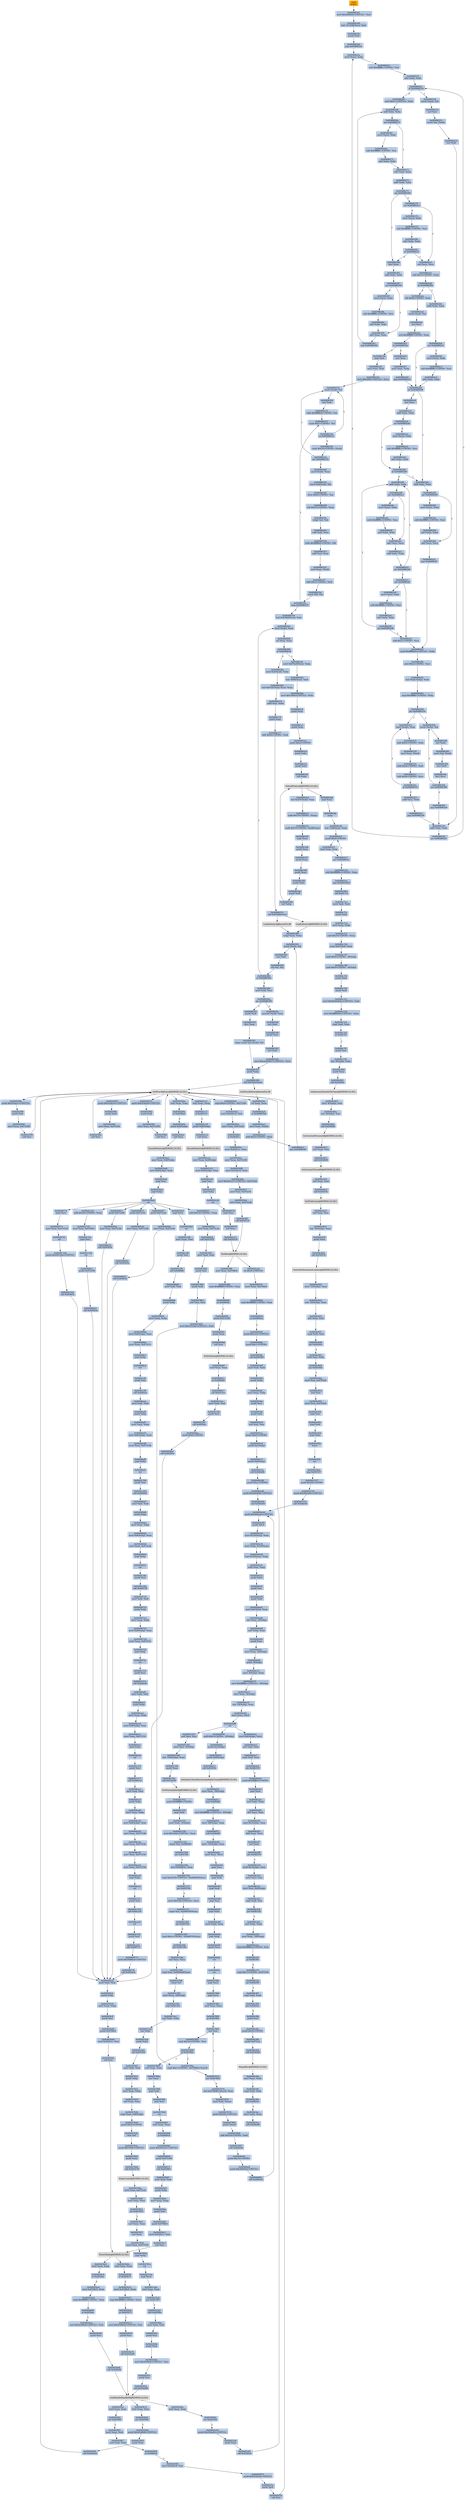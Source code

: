 digraph G {
node[shape=rectangle,style=filled,fillcolor=lightsteelblue,color=lightsteelblue]
bgcolor="transparent"
a0x00486240pusha_[label="start\npusha ",color="lightgrey",fillcolor="orange"];
a0x00486241movl_0x44d000UINT32_esi[label="0x00486241\nmovl $0x44d000<UINT32>, %esi"];
a0x00486246leal__311296esi__edi[label="0x00486246\nleal -311296(%esi), %edi"];
a0x0048624cpushl_edi[label="0x0048624c\npushl %edi"];
a0x0048624djmp_0x0048625a[label="0x0048624d\njmp 0x0048625a"];
a0x0048625amovl_esi__ebx[label="0x0048625a\nmovl (%esi), %ebx"];
a0x0048625csubl_0xfffffffcUINT8_esi[label="0x0048625c\nsubl $0xfffffffc<UINT8>, %esi"];
a0x0048625fadcl_ebx_ebx[label="0x0048625f\nadcl %ebx, %ebx"];
a0x00486261jb_0x00486250[label="0x00486261\njb 0x00486250"];
a0x00486250movb_esi__al[label="0x00486250\nmovb (%esi), %al"];
a0x00486252incl_esi[label="0x00486252\nincl %esi"];
a0x00486253movb_al_edi_[label="0x00486253\nmovb %al, (%edi)"];
a0x00486255incl_edi[label="0x00486255\nincl %edi"];
a0x00486256addl_ebx_ebx[label="0x00486256\naddl %ebx, %ebx"];
a0x00486258jne_0x00486261[label="0x00486258\njne 0x00486261"];
a0x00486263movl_0x1UINT32_eax[label="0x00486263\nmovl $0x1<UINT32>, %eax"];
a0x00486268addl_ebx_ebx[label="0x00486268\naddl %ebx, %ebx"];
a0x0048626ajne_0x00486273[label="0x0048626a\njne 0x00486273"];
a0x00486273adcl_eax_eax[label="0x00486273\nadcl %eax, %eax"];
a0x00486275addl_ebx_ebx[label="0x00486275\naddl %ebx, %ebx"];
a0x00486277jae_0x00486284[label="0x00486277\njae 0x00486284"];
a0x00486279jne_0x004862a3[label="0x00486279\njne 0x004862a3"];
a0x004862a3xorl_ecx_ecx[label="0x004862a3\nxorl %ecx, %ecx"];
a0x004862a5subl_0x3UINT8_eax[label="0x004862a5\nsubl $0x3<UINT8>, %eax"];
a0x004862a8jb_0x004862bb[label="0x004862a8\njb 0x004862bb"];
a0x004862aashll_0x8UINT8_eax[label="0x004862aa\nshll $0x8<UINT8>, %eax"];
a0x004862admovb_esi__al[label="0x004862ad\nmovb (%esi), %al"];
a0x004862afincl_esi[label="0x004862af\nincl %esi"];
a0x004862b0xorl_0xffffffffUINT8_eax[label="0x004862b0\nxorl $0xffffffff<UINT8>, %eax"];
a0x004862b3je_0x0048632a[label="0x004862b3\nje 0x0048632a"];
a0x004862b5sarl_eax[label="0x004862b5\nsarl %eax"];
a0x004862b7movl_eax_ebp[label="0x004862b7\nmovl %eax, %ebp"];
a0x004862b9jmp_0x004862c6[label="0x004862b9\njmp 0x004862c6"];
a0x004862c6jb_0x00486294[label="0x004862c6\njb 0x00486294"];
a0x00486294addl_ebx_ebx[label="0x00486294\naddl %ebx, %ebx"];
a0x00486296jne_0x0048629f[label="0x00486296\njne 0x0048629f"];
a0x0048629fadcl_ecx_ecx[label="0x0048629f\nadcl %ecx, %ecx"];
a0x004862a1jmp_0x004862f5[label="0x004862a1\njmp 0x004862f5"];
a0x004862f5cmpl_0xfffffb00UINT32_ebp[label="0x004862f5\ncmpl $0xfffffb00<UINT32>, %ebp"];
a0x004862fbadcl_0x2UINT8_ecx[label="0x004862fb\nadcl $0x2<UINT8>, %ecx"];
a0x004862feleal_ediebp__edx[label="0x004862fe\nleal (%edi,%ebp), %edx"];
a0x00486301cmpl_0xfffffffcUINT8_ebp[label="0x00486301\ncmpl $0xfffffffc<UINT8>, %ebp"];
a0x00486304jbe_0x00486314[label="0x00486304\njbe 0x00486314"];
a0x00486314movl_edx__eax[label="0x00486314\nmovl (%edx), %eax"];
a0x00486316addl_0x4UINT8_edx[label="0x00486316\naddl $0x4<UINT8>, %edx"];
a0x00486319movl_eax_edi_[label="0x00486319\nmovl %eax, (%edi)"];
a0x0048631baddl_0x4UINT8_edi[label="0x0048631b\naddl $0x4<UINT8>, %edi"];
a0x0048631esubl_0x4UINT8_ecx[label="0x0048631e\nsubl $0x4<UINT8>, %ecx"];
a0x00486321ja_0x00486314[label="0x00486321\nja 0x00486314"];
a0x00486323addl_ecx_edi[label="0x00486323\naddl %ecx, %edi"];
a0x00486325jmp_0x00486256[label="0x00486325\njmp 0x00486256"];
a0x004862c8incl_ecx[label="0x004862c8\nincl %ecx"];
a0x004862c9addl_ebx_ebx[label="0x004862c9\naddl %ebx, %ebx"];
a0x004862cbjne_0x004862d4[label="0x004862cb\njne 0x004862d4"];
a0x004862d4jb_0x00486294[label="0x004862d4\njb 0x00486294"];
a0x004862d6addl_ebx_ebx[label="0x004862d6\naddl %ebx, %ebx"];
a0x004862d8jne_0x004862e1[label="0x004862d8\njne 0x004862e1"];
a0x004862e1adcl_ecx_ecx[label="0x004862e1\nadcl %ecx, %ecx"];
a0x004862e3addl_ebx_ebx[label="0x004862e3\naddl %ebx, %ebx"];
a0x004862e5jae_0x004862d6[label="0x004862e5\njae 0x004862d6"];
a0x004862damovl_esi__ebx[label="0x004862da\nmovl (%esi), %ebx"];
a0x004862dcsubl_0xfffffffcUINT8_esi[label="0x004862dc\nsubl $0xfffffffc<UINT8>, %esi"];
a0x004862dfadcl_ebx_ebx[label="0x004862df\nadcl %ebx, %ebx"];
a0x004862e7jne_0x004862f2[label="0x004862e7\njne 0x004862f2"];
a0x004862f2addl_0x2UINT8_ecx[label="0x004862f2\naddl $0x2<UINT8>, %ecx"];
a0x00486306movb_edx__al[label="0x00486306\nmovb (%edx), %al"];
a0x00486308incl_edx[label="0x00486308\nincl %edx"];
a0x00486309movb_al_edi_[label="0x00486309\nmovb %al, (%edi)"];
a0x0048630bincl_edi[label="0x0048630b\nincl %edi"];
a0x0048630cdecl_ecx[label="0x0048630c\ndecl %ecx"];
a0x0048630djne_0x00486306[label="0x0048630d\njne 0x00486306"];
a0x0048630fjmp_0x00486256[label="0x0048630f\njmp 0x00486256"];
a0x0048626cmovl_esi__ebx[label="0x0048626c\nmovl (%esi), %ebx"];
a0x0048626esubl_0xfffffffcUINT8_esi[label="0x0048626e\nsubl $0xfffffffc<UINT8>, %esi"];
a0x00486271adcl_ebx_ebx[label="0x00486271\nadcl %ebx, %ebx"];
a0x004862bbaddl_ebx_ebx[label="0x004862bb\naddl %ebx, %ebx"];
a0x004862bdjne_0x004862c6[label="0x004862bd\njne 0x004862c6"];
a0x0048627bmovl_esi__ebx[label="0x0048627b\nmovl (%esi), %ebx"];
a0x0048627dsubl_0xfffffffcUINT8_esi[label="0x0048627d\nsubl $0xfffffffc<UINT8>, %esi"];
a0x00486280adcl_ebx_ebx[label="0x00486280\nadcl %ebx, %ebx"];
a0x00486282jb_0x004862a3[label="0x00486282\njb 0x004862a3"];
a0x00486284decl_eax[label="0x00486284\ndecl %eax"];
a0x00486285addl_ebx_ebx[label="0x00486285\naddl %ebx, %ebx"];
a0x00486287jne_0x00486290[label="0x00486287\njne 0x00486290"];
a0x00486290adcl_eax_eax[label="0x00486290\nadcl %eax, %eax"];
a0x00486292jmp_0x00486268[label="0x00486292\njmp 0x00486268"];
a0x00486298movl_esi__ebx[label="0x00486298\nmovl (%esi), %ebx"];
a0x0048629asubl_0xfffffffcUINT8_esi[label="0x0048629a\nsubl $0xfffffffc<UINT8>, %esi"];
a0x0048629dadcl_ebx_ebx[label="0x0048629d\nadcl %ebx, %ebx"];
a0x004862cdmovl_esi__ebx[label="0x004862cd\nmovl (%esi), %ebx"];
a0x004862cfsubl_0xfffffffcUINT8_esi[label="0x004862cf\nsubl $0xfffffffc<UINT8>, %esi"];
a0x004862d2adcl_ebx_ebx[label="0x004862d2\nadcl %ebx, %ebx"];
a0x004862e9movl_esi__ebx[label="0x004862e9\nmovl (%esi), %ebx"];
a0x004862ebsubl_0xfffffffcUINT8_esi[label="0x004862eb\nsubl $0xfffffffc<UINT8>, %esi"];
a0x004862eeadcl_ebx_ebx[label="0x004862ee\nadcl %ebx, %ebx"];
a0x004862f0jae_0x004862d6[label="0x004862f0\njae 0x004862d6"];
a0x004862bfmovl_esi__ebx[label="0x004862bf\nmovl (%esi), %ebx"];
a0x004862c1subl_0xfffffffcUINT8_esi[label="0x004862c1\nsubl $0xfffffffc<UINT8>, %esi"];
a0x004862c4adcl_ebx_ebx[label="0x004862c4\nadcl %ebx, %ebx"];
a0x00486289movl_esi__ebx[label="0x00486289\nmovl (%esi), %ebx"];
a0x0048628bsubl_0xfffffffcUINT8_esi[label="0x0048628b\nsubl $0xfffffffc<UINT8>, %esi"];
a0x0048628eadcl_ebx_ebx[label="0x0048628e\nadcl %ebx, %ebx"];
a0x0048632apopl_esi[label="0x0048632a\npopl %esi"];
a0x0048632bmovl_esi_edi[label="0x0048632b\nmovl %esi, %edi"];
a0x0048632dmovl_0x2f94UINT32_ecx[label="0x0048632d\nmovl $0x2f94<UINT32>, %ecx"];
a0x00486332movb_edi__al[label="0x00486332\nmovb (%edi), %al"];
a0x00486334incl_edi[label="0x00486334\nincl %edi"];
a0x00486335subb_0xffffffe8UINT8_al[label="0x00486335\nsubb $0xffffffe8<UINT8>, %al"];
a0x00486337cmpb_0x1UINT8_al[label="0x00486337\ncmpb $0x1<UINT8>, %al"];
a0x00486339ja_0x00486332[label="0x00486339\nja 0x00486332"];
a0x0048633bcmpb_0x16UINT8_edi_[label="0x0048633b\ncmpb $0x16<UINT8>, (%edi)"];
a0x0048633ejne_0x00486332[label="0x0048633e\njne 0x00486332"];
a0x00486340movl_edi__eax[label="0x00486340\nmovl (%edi), %eax"];
a0x00486342movb_0x4edi__bl[label="0x00486342\nmovb 0x4(%edi), %bl"];
a0x00486345shrw_0x8UINT8_ax[label="0x00486345\nshrw $0x8<UINT8>, %ax"];
a0x00486349roll_0x10UINT8_eax[label="0x00486349\nroll $0x10<UINT8>, %eax"];
a0x0048634cxchgb_al_ah[label="0x0048634c\nxchgb %al, %ah"];
a0x0048634esubl_edi_eax[label="0x0048634e\nsubl %edi, %eax"];
a0x00486350subb_0xffffffe8UINT8_bl[label="0x00486350\nsubb $0xffffffe8<UINT8>, %bl"];
a0x00486353addl_esi_eax[label="0x00486353\naddl %esi, %eax"];
a0x00486355movl_eax_edi_[label="0x00486355\nmovl %eax, (%edi)"];
a0x00486357addl_0x5UINT8_edi[label="0x00486357\naddl $0x5<UINT8>, %edi"];
a0x0048635amovb_bl_al[label="0x0048635a\nmovb %bl, %al"];
a0x0048635cloop_0x00486337[label="0x0048635c\nloop 0x00486337"];
a0x0048635eleal_0x83000esi__edi[label="0x0048635e\nleal 0x83000(%esi), %edi"];
a0x00486364movl_edi__eax[label="0x00486364\nmovl (%edi), %eax"];
a0x00486366orl_eax_eax[label="0x00486366\norl %eax, %eax"];
a0x00486368je_0x004863af[label="0x00486368\nje 0x004863af"];
a0x0048636amovl_0x4edi__ebx[label="0x0048636a\nmovl 0x4(%edi), %ebx"];
a0x0048636dleal_0x87afceaxesi__eax[label="0x0048636d\nleal 0x87afc(%eax,%esi), %eax"];
a0x00486374addl_esi_ebx[label="0x00486374\naddl %esi, %ebx"];
a0x00486376pushl_eax[label="0x00486376\npushl %eax"];
a0x00486377addl_0x8UINT8_edi[label="0x00486377\naddl $0x8<UINT8>, %edi"];
a0x0048637acall_0x87bd8esi_[label="0x0048637a\ncall 0x87bd8(%esi)"];
LoadLibraryA_kernel32_dll[label="LoadLibraryA@kernel32.dll",color="lightgrey",fillcolor="lightgrey"];
a0x00486380xchgl_eax_ebp[label="0x00486380\nxchgl %eax, %ebp"];
a0x00486381movb_edi__al[label="0x00486381\nmovb (%edi), %al"];
a0x00486383incl_edi[label="0x00486383\nincl %edi"];
a0x00486384orb_al_al[label="0x00486384\norb %al, %al"];
a0x00486386je_0x00486364[label="0x00486386\nje 0x00486364"];
a0x00486388movl_edi_ecx[label="0x00486388\nmovl %edi, %ecx"];
a0x0048638ajns_0x00486393[label="0x0048638a\njns 0x00486393"];
a0x00486393pushl_edi[label="0x00486393\npushl %edi"];
a0x00486394decl_eax[label="0x00486394\ndecl %eax"];
a0x00486395repnz_scasb_es_edi__al[label="0x00486395\nrepnz scasb %es:(%edi), %al"];
a0x00486397pushl_ebp[label="0x00486397\npushl %ebp"];
a0x00486398call_0x87bdcesi_[label="0x00486398\ncall 0x87bdc(%esi)"];
GetProcAddress_kernel32_dll[label="GetProcAddress@kernel32.dll",color="lightgrey",fillcolor="lightgrey"];
a0x0048639eorl_eax_eax[label="0x0048639e\norl %eax, %eax"];
a0x004863a0je_0x004863a9[label="0x004863a0\nje 0x004863a9"];
a0x004863a2movl_eax_ebx_[label="0x004863a2\nmovl %eax, (%ebx)"];
a0x004863a4addl_0x4UINT8_ebx[label="0x004863a4\naddl $0x4<UINT8>, %ebx"];
a0x004863a7jmp_0x00486381[label="0x004863a7\njmp 0x00486381"];
GetProcAddress_KERNEL32_DLL[label="GetProcAddress@KERNEL32.DLL",color="lightgrey",fillcolor="lightgrey"];
LoadLibraryA_KERNEL32_DLL[label="LoadLibraryA@KERNEL32.DLL",color="lightgrey",fillcolor="lightgrey"];
a0x0048638cmovzwl_edi__eax[label="0x0048638c\nmovzwl (%edi), %eax"];
a0x0048638fincl_edi[label="0x0048638f\nincl %edi"];
a0x00486390pushl_eax[label="0x00486390\npushl %eax"];
a0x00486391incl_edi[label="0x00486391\nincl %edi"];
a0x00486392movl_0xaef24857UINT32_ecx[label="0x00486392\nmovl $0xaef24857<UINT32>, %ecx"];
a0x004863afmovl_0x87be0esi__ebp[label="0x004863af\nmovl 0x87be0(%esi), %ebp"];
a0x004863b5leal__4096esi__edi[label="0x004863b5\nleal -4096(%esi), %edi"];
a0x004863bbmovl_0x1000UINT32_ebx[label="0x004863bb\nmovl $0x1000<UINT32>, %ebx"];
a0x004863c0pushl_eax[label="0x004863c0\npushl %eax"];
a0x004863c1pushl_esp[label="0x004863c1\npushl %esp"];
a0x004863c2pushl_0x4UINT8[label="0x004863c2\npushl $0x4<UINT8>"];
a0x004863c4pushl_ebx[label="0x004863c4\npushl %ebx"];
a0x004863c5pushl_edi[label="0x004863c5\npushl %edi"];
a0x004863c6call_ebp[label="0x004863c6\ncall %ebp"];
VirtualProtect_KERNEL32_DLL[label="VirtualProtect@KERNEL32.DLL",color="lightgrey",fillcolor="lightgrey"];
a0x004863c8leal_0x207edi__eax[label="0x004863c8\nleal 0x207(%edi), %eax"];
a0x004863ceandb_0x7fUINT8_eax_[label="0x004863ce\nandb $0x7f<UINT8>, (%eax)"];
a0x004863d1andb_0x7fUINT8_0x28eax_[label="0x004863d1\nandb $0x7f<UINT8>, 0x28(%eax)"];
a0x004863d5popl_eax[label="0x004863d5\npopl %eax"];
a0x004863d6pushl_eax[label="0x004863d6\npushl %eax"];
a0x004863d7pushl_esp[label="0x004863d7\npushl %esp"];
a0x004863d8pushl_eax[label="0x004863d8\npushl %eax"];
a0x004863d9pushl_ebx[label="0x004863d9\npushl %ebx"];
a0x004863dapushl_edi[label="0x004863da\npushl %edi"];
a0x004863dbcall_ebp[label="0x004863db\ncall %ebp"];
a0x004863ddpopl_eax[label="0x004863dd\npopl %eax"];
a0x004863depopa_[label="0x004863de\npopa "];
a0x004863dfleal__128esp__eax[label="0x004863df\nleal -128(%esp), %eax"];
a0x004863e3pushl_0x0UINT8[label="0x004863e3\npushl $0x0<UINT8>"];
a0x004863e5cmpl_eax_esp[label="0x004863e5\ncmpl %eax, %esp"];
a0x004863e7jne_0x004863e3[label="0x004863e7\njne 0x004863e3"];
a0x004863e9subl_0xffffff80UINT8_esp[label="0x004863e9\nsubl $0xffffff80<UINT8>, %esp"];
a0x004863ecjmp_0x004416b5[label="0x004863ec\njmp 0x004416b5"];
a0x004416b5call_0x44c7ca[label="0x004416b5\ncall 0x44c7ca"];
a0x0044c7camovl_edi_edi[label="0x0044c7ca\nmovl %edi, %edi"];
a0x0044c7ccpushl_ebp[label="0x0044c7cc\npushl %ebp"];
a0x0044c7cdmovl_esp_ebp[label="0x0044c7cd\nmovl %esp, %ebp"];
a0x0044c7cfsubl_0x10UINT8_esp[label="0x0044c7cf\nsubl $0x10<UINT8>, %esp"];
a0x0044c7d2movl_0x4702a0_eax[label="0x0044c7d2\nmovl 0x4702a0, %eax"];
a0x0044c7d7andl_0x0UINT8__8ebp_[label="0x0044c7d7\nandl $0x0<UINT8>, -8(%ebp)"];
a0x0044c7dbandl_0x0UINT8__4ebp_[label="0x0044c7db\nandl $0x0<UINT8>, -4(%ebp)"];
a0x0044c7dfpushl_ebx[label="0x0044c7df\npushl %ebx"];
a0x0044c7e0pushl_edi[label="0x0044c7e0\npushl %edi"];
a0x0044c7e1movl_0xbb40e64eUINT32_edi[label="0x0044c7e1\nmovl $0xbb40e64e<UINT32>, %edi"];
a0x0044c7e6movl_0xffff0000UINT32_ebx[label="0x0044c7e6\nmovl $0xffff0000<UINT32>, %ebx"];
a0x0044c7ebcmpl_edi_eax[label="0x0044c7eb\ncmpl %edi, %eax"];
a0x0044c7edje_0x44c7fc[label="0x0044c7ed\nje 0x44c7fc"];
a0x0044c7fcpushl_esi[label="0x0044c7fc\npushl %esi"];
a0x0044c7fdleal__8ebp__eax[label="0x0044c7fd\nleal -8(%ebp), %eax"];
a0x0044c800pushl_eax[label="0x0044c800\npushl %eax"];
a0x0044c801call_0x45d20c[label="0x0044c801\ncall 0x45d20c"];
GetSystemTimeAsFileTime_KERNEL32_DLL[label="GetSystemTimeAsFileTime@KERNEL32.DLL",color="lightgrey",fillcolor="lightgrey"];
a0x0044c807movl__4ebp__esi[label="0x0044c807\nmovl -4(%ebp), %esi"];
a0x0044c80axorl__8ebp__esi[label="0x0044c80a\nxorl -8(%ebp), %esi"];
a0x0044c80dcall_0x45d0b8[label="0x0044c80d\ncall 0x45d0b8"];
GetCurrentProcessId_KERNEL32_DLL[label="GetCurrentProcessId@KERNEL32.DLL",color="lightgrey",fillcolor="lightgrey"];
a0x0044c813xorl_eax_esi[label="0x0044c813\nxorl %eax, %esi"];
a0x0044c815call_0x45d0d0[label="0x0044c815\ncall 0x45d0d0"];
GetCurrentThreadId_KERNEL32_DLL[label="GetCurrentThreadId@KERNEL32.DLL",color="lightgrey",fillcolor="lightgrey"];
a0x0044c81bxorl_eax_esi[label="0x0044c81b\nxorl %eax, %esi"];
a0x0044c81dcall_0x45d19c[label="0x0044c81d\ncall 0x45d19c"];
GetTickCount_KERNEL32_DLL[label="GetTickCount@KERNEL32.DLL",color="lightgrey",fillcolor="lightgrey"];
a0x0044c823xorl_eax_esi[label="0x0044c823\nxorl %eax, %esi"];
a0x0044c825leal__16ebp__eax[label="0x0044c825\nleal -16(%ebp), %eax"];
a0x0044c828pushl_eax[label="0x0044c828\npushl %eax"];
a0x0044c829call_0x45d150[label="0x0044c829\ncall 0x45d150"];
QueryPerformanceCounter_KERNEL32_DLL[label="QueryPerformanceCounter@KERNEL32.DLL",color="lightgrey",fillcolor="lightgrey"];
a0x0044c82fmovl__12ebp__eax[label="0x0044c82f\nmovl -12(%ebp), %eax"];
a0x0044c832xorl__16ebp__eax[label="0x0044c832\nxorl -16(%ebp), %eax"];
a0x0044c835xorl_eax_esi[label="0x0044c835\nxorl %eax, %esi"];
a0x0044c837cmpl_edi_esi[label="0x0044c837\ncmpl %edi, %esi"];
a0x0044c839jne_0x44c842[label="0x0044c839\njne 0x44c842"];
a0x0044c842testl_esi_ebx[label="0x0044c842\ntestl %esi, %ebx"];
a0x0044c844jne_0x44c84d[label="0x0044c844\njne 0x44c84d"];
a0x0044c84dmovl_esi_0x4702a0[label="0x0044c84d\nmovl %esi, 0x4702a0"];
a0x0044c853notl_esi[label="0x0044c853\nnotl %esi"];
a0x0044c855movl_esi_0x4702a4[label="0x0044c855\nmovl %esi, 0x4702a4"];
a0x0044c85bpopl_esi[label="0x0044c85b\npopl %esi"];
a0x0044c85cpopl_edi[label="0x0044c85c\npopl %edi"];
a0x0044c85dpopl_ebx[label="0x0044c85d\npopl %ebx"];
a0x0044c85eleave_[label="0x0044c85e\nleave "];
a0x0044c85fret[label="0x0044c85f\nret"];
a0x004416bajmp_0x441537[label="0x004416ba\njmp 0x441537"];
a0x00441537pushl_0x58UINT8[label="0x00441537\npushl $0x58<UINT8>"];
a0x00441539pushl_0x4662d0UINT32[label="0x00441539\npushl $0x4662d0<UINT32>"];
a0x0044153ecall_0x444e44[label="0x0044153e\ncall 0x444e44"];
a0x00444e44pushl_0x444ea0UINT32[label="0x00444e44\npushl $0x444ea0<UINT32>"];
a0x00444e49pushl_fs_0[label="0x00444e49\npushl %fs:0"];
a0x00444e50movl_0x10esp__eax[label="0x00444e50\nmovl 0x10(%esp), %eax"];
a0x00444e54movl_ebp_0x10esp_[label="0x00444e54\nmovl %ebp, 0x10(%esp)"];
a0x00444e58leal_0x10esp__ebp[label="0x00444e58\nleal 0x10(%esp), %ebp"];
a0x00444e5csubl_eax_esp[label="0x00444e5c\nsubl %eax, %esp"];
a0x00444e5epushl_ebx[label="0x00444e5e\npushl %ebx"];
a0x00444e5fpushl_esi[label="0x00444e5f\npushl %esi"];
a0x00444e60pushl_edi[label="0x00444e60\npushl %edi"];
a0x00444e61movl_0x4702a0_eax[label="0x00444e61\nmovl 0x4702a0, %eax"];
a0x00444e66xorl_eax__4ebp_[label="0x00444e66\nxorl %eax, -4(%ebp)"];
a0x00444e69xorl_ebp_eax[label="0x00444e69\nxorl %ebp, %eax"];
a0x00444e6bpushl_eax[label="0x00444e6b\npushl %eax"];
a0x00444e6cmovl_esp__24ebp_[label="0x00444e6c\nmovl %esp, -24(%ebp)"];
a0x00444e6fpushl__8ebp_[label="0x00444e6f\npushl -8(%ebp)"];
a0x00444e72movl__4ebp__eax[label="0x00444e72\nmovl -4(%ebp), %eax"];
a0x00444e75movl_0xfffffffeUINT32__4ebp_[label="0x00444e75\nmovl $0xfffffffe<UINT32>, -4(%ebp)"];
a0x00444e7cmovl_eax__8ebp_[label="0x00444e7c\nmovl %eax, -8(%ebp)"];
a0x00444e7fleal__16ebp__eax[label="0x00444e7f\nleal -16(%ebp), %eax"];
a0x00444e82movl_eax_fs_0[label="0x00444e82\nmovl %eax, %fs:0"];
a0x00444e88ret[label="0x00444e88\nret"];
a0x00441543xorl_esi_esi[label="0x00441543\nxorl %esi, %esi"];
a0x00441545movl_esi__4ebp_[label="0x00441545\nmovl %esi, -4(%ebp)"];
a0x00441548leal__104ebp__eax[label="0x00441548\nleal -104(%ebp), %eax"];
a0x0044154bpushl_eax[label="0x0044154b\npushl %eax"];
a0x0044154ccall_0x45d200[label="0x0044154c\ncall 0x45d200"];
GetStartupInfoA_KERNEL32_DLL[label="GetStartupInfoA@KERNEL32.DLL",color="lightgrey",fillcolor="lightgrey"];
a0x00441552pushl_0xfffffffeUINT8[label="0x00441552\npushl $0xfffffffe<UINT8>"];
a0x00441554popl_edi[label="0x00441554\npopl %edi"];
a0x00441555movl_edi__4ebp_[label="0x00441555\nmovl %edi, -4(%ebp)"];
a0x00441558movl_0x5a4dUINT32_eax[label="0x00441558\nmovl $0x5a4d<UINT32>, %eax"];
a0x0044155dcmpw_ax_0x400000[label="0x0044155d\ncmpw %ax, 0x400000"];
a0x00441564jne_0x44159e[label="0x00441564\njne 0x44159e"];
a0x00441566movl_0x40003c_eax[label="0x00441566\nmovl 0x40003c, %eax"];
a0x0044156bcmpl_0x4550UINT32_0x400000eax_[label="0x0044156b\ncmpl $0x4550<UINT32>, 0x400000(%eax)"];
a0x00441575jne_0x44159e[label="0x00441575\njne 0x44159e"];
a0x00441577movl_0x10bUINT32_ecx[label="0x00441577\nmovl $0x10b<UINT32>, %ecx"];
a0x0044157ccmpw_cx_0x400018eax_[label="0x0044157c\ncmpw %cx, 0x400018(%eax)"];
a0x00441583jne_0x44159e[label="0x00441583\njne 0x44159e"];
a0x00441585cmpl_0xeUINT8_0x400074eax_[label="0x00441585\ncmpl $0xe<UINT8>, 0x400074(%eax)"];
a0x0044158cjbe_0x44159e[label="0x0044158c\njbe 0x44159e"];
a0x0044158exorl_ecx_ecx[label="0x0044158e\nxorl %ecx, %ecx"];
a0x00441590cmpl_esi_0x4000e8eax_[label="0x00441590\ncmpl %esi, 0x4000e8(%eax)"];
a0x00441596setne_cl[label="0x00441596\nsetne %cl"];
a0x00441599movl_ecx__28ebp_[label="0x00441599\nmovl %ecx, -28(%ebp)"];
a0x0044159cjmp_0x4415a1[label="0x0044159c\njmp 0x4415a1"];
a0x004415a1xorl_ebx_ebx[label="0x004415a1\nxorl %ebx, %ebx"];
a0x004415a3incl_ebx[label="0x004415a3\nincl %ebx"];
a0x004415a4pushl_ebx[label="0x004415a4\npushl %ebx"];
a0x004415a5call_0x44782f[label="0x004415a5\ncall 0x44782f"];
a0x0044782fmovl_edi_edi[label="0x0044782f\nmovl %edi, %edi"];
a0x00447831pushl_ebp[label="0x00447831\npushl %ebp"];
a0x00447832movl_esp_ebp[label="0x00447832\nmovl %esp, %ebp"];
a0x00447834xorl_eax_eax[label="0x00447834\nxorl %eax, %eax"];
a0x00447836cmpl_eax_0x8ebp_[label="0x00447836\ncmpl %eax, 0x8(%ebp)"];
a0x00447839pushl_0x0UINT8[label="0x00447839\npushl $0x0<UINT8>"];
a0x0044783bsete_al[label="0x0044783b\nsete %al"];
a0x0044783epushl_0x1000UINT32[label="0x0044783e\npushl $0x1000<UINT32>"];
a0x00447843pushl_eax[label="0x00447843\npushl %eax"];
a0x00447844call_0x45d178[label="0x00447844\ncall 0x45d178"];
HeapCreate_KERNEL32_DLL[label="HeapCreate@KERNEL32.DLL",color="lightgrey",fillcolor="lightgrey"];
a0x0044784amovl_eax_0x472cac[label="0x0044784a\nmovl %eax, 0x472cac"];
a0x0044784ftestl_eax_eax[label="0x0044784f\ntestl %eax, %eax"];
a0x00447851jne_0x447855[label="0x00447851\njne 0x447855"];
a0x00447855xorl_eax_eax[label="0x00447855\nxorl %eax, %eax"];
a0x00447857incl_eax[label="0x00447857\nincl %eax"];
a0x00447858movl_eax_0x475164[label="0x00447858\nmovl %eax, 0x475164"];
a0x0044785dpopl_ebp[label="0x0044785d\npopl %ebp"];
a0x0044785eret[label="0x0044785e\nret"];
a0x004415aapopl_ecx[label="0x004415aa\npopl %ecx"];
a0x004415abtestl_eax_eax[label="0x004415ab\ntestl %eax, %eax"];
a0x004415adjne_0x4415b7[label="0x004415ad\njne 0x4415b7"];
a0x004415b7call_0x445f4a[label="0x004415b7\ncall 0x445f4a"];
a0x00445f4amovl_edi_edi[label="0x00445f4a\nmovl %edi, %edi"];
a0x00445f4cpushl_esi[label="0x00445f4c\npushl %esi"];
a0x00445f4dpushl_edi[label="0x00445f4d\npushl %edi"];
a0x00445f4emovl_0x45d9e8UINT32_esi[label="0x00445f4e\nmovl $0x45d9e8<UINT32>, %esi"];
a0x00445f53pushl_esi[label="0x00445f53\npushl %esi"];
a0x00445f54call_0x45d208[label="0x00445f54\ncall 0x45d208"];
GetModuleHandleW_KERNEL32_DLL[label="GetModuleHandleW@KERNEL32.DLL",color="lightgrey",fillcolor="lightgrey"];
a0x00445f5atestl_eax_eax[label="0x00445f5a\ntestl %eax, %eax"];
a0x00445f5cjne_0x445f65[label="0x00445f5c\njne 0x445f65"];
a0x00445f65movl_eax_edi[label="0x00445f65\nmovl %eax, %edi"];
a0x00445f67testl_edi_edi[label="0x00445f67\ntestl %edi, %edi"];
a0x00445f69je_0x4460cd[label="0x00445f69\nje 0x4460cd"];
a0x00445f6fmovl_0x45d2c8_esi[label="0x00445f6f\nmovl 0x45d2c8, %esi"];
a0x00445f75pushl_0x45da34UINT32[label="0x00445f75\npushl $0x45da34<UINT32>"];
a0x00445f7apushl_edi[label="0x00445f7a\npushl %edi"];
a0x00445f7bcall_esi[label="0x00445f7b\ncall %esi"];
a0x00445f7dpushl_0x45da28UINT32[label="0x00445f7d\npushl $0x45da28<UINT32>"];
a0x00445f82pushl_edi[label="0x00445f82\npushl %edi"];
a0x00445f83movl_eax_0x472c94[label="0x00445f83\nmovl %eax, 0x472c94"];
a0x00445f88call_esi[label="0x00445f88\ncall %esi"];
a0x00445f8apushl_0x45da1cUINT32[label="0x00445f8a\npushl $0x45da1c<UINT32>"];
a0x00445f8fpushl_edi[label="0x00445f8f\npushl %edi"];
a0x00445f90movl_eax_0x472c98[label="0x00445f90\nmovl %eax, 0x472c98"];
a0x00445f95call_esi[label="0x00445f95\ncall %esi"];
a0x00445f97pushl_0x45da14UINT32[label="0x00445f97\npushl $0x45da14<UINT32>"];
a0x00445f9cpushl_edi[label="0x00445f9c\npushl %edi"];
a0x00445f9dmovl_eax_0x472c9c[label="0x00445f9d\nmovl %eax, 0x472c9c"];
a0x00445fa2call_esi[label="0x00445fa2\ncall %esi"];
a0x00445fa4cmpl_0x0UINT8_0x472c94[label="0x00445fa4\ncmpl $0x0<UINT8>, 0x472c94"];
a0x00445fabmovl_0x45d1c4_esi[label="0x00445fab\nmovl 0x45d1c4, %esi"];
a0x00445fb1movl_eax_0x472ca0[label="0x00445fb1\nmovl %eax, 0x472ca0"];
a0x00445fb6je_0x445fce[label="0x00445fb6\nje 0x445fce"];
a0x00445fcemovl_0x45d1cc_eax[label="0x00445fce\nmovl 0x45d1cc, %eax"];
a0x00445fd3movl_eax_0x472c98[label="0x00445fd3\nmovl %eax, 0x472c98"];
a0x00445fd8movl_0x45d1c0_eax[label="0x00445fd8\nmovl 0x45d1c0, %eax"];
a0x00445fddmovl_0x445c27UINT32_0x472c94[label="0x00445fdd\nmovl $0x445c27<UINT32>, 0x472c94"];
a0x00445fe7movl_esi_0x472c9c[label="0x00445fe7\nmovl %esi, 0x472c9c"];
a0x00445fedmovl_eax_0x472ca0[label="0x00445fed\nmovl %eax, 0x472ca0"];
a0x00445ff2call_0x45d1c8[label="0x00445ff2\ncall 0x45d1c8"];
TlsAlloc_KERNEL32_DLL[label="TlsAlloc@KERNEL32.DLL",color="lightgrey",fillcolor="lightgrey"];
a0x00445ff8movl_eax_0x4708c4[label="0x00445ff8\nmovl %eax, 0x4708c4"];
a0x00445ffdcmpl_0xffffffffUINT8_eax[label="0x00445ffd\ncmpl $0xffffffff<UINT8>, %eax"];
a0x00446000je_0x4460d2[label="0x00446000\nje 0x4460d2"];
a0x00446006pushl_0x472c98[label="0x00446006\npushl 0x472c98"];
a0x0044600cpushl_eax[label="0x0044600c\npushl %eax"];
a0x0044600dcall_esi[label="0x0044600d\ncall %esi"];
TlsSetValue_KERNEL32_DLL[label="TlsSetValue@KERNEL32.DLL",color="lightgrey",fillcolor="lightgrey"];
a0x0044600ftestl_eax_eax[label="0x0044600f\ntestl %eax, %eax"];
a0x00446011je_0x4460d2[label="0x00446011\nje 0x4460d2"];
a0x00446017call_0x4412ee[label="0x00446017\ncall 0x4412ee"];
a0x004412eemovl_edi_edi[label="0x004412ee\nmovl %edi, %edi"];
a0x004412f0pushl_esi[label="0x004412f0\npushl %esi"];
a0x004412f1call_0x445bac[label="0x004412f1\ncall 0x445bac"];
a0x00445bacpushl_0x0UINT8[label="0x00445bac\npushl $0x0<UINT8>"];
a0x00445baecall_0x445b3a[label="0x00445bae\ncall 0x445b3a"];
a0x00445b3amovl_edi_edi[label="0x00445b3a\nmovl %edi, %edi"];
a0x00445b3cpushl_ebp[label="0x00445b3c\npushl %ebp"];
a0x00445b3dmovl_esp_ebp[label="0x00445b3d\nmovl %esp, %ebp"];
a0x00445b3fpushl_esi[label="0x00445b3f\npushl %esi"];
a0x00445b40pushl_0x4708c4[label="0x00445b40\npushl 0x4708c4"];
a0x00445b46movl_0x45d1cc_esi[label="0x00445b46\nmovl 0x45d1cc, %esi"];
a0x00445b4ccall_esi[label="0x00445b4c\ncall %esi"];
TlsGetValue_KERNEL32_DLL[label="TlsGetValue@KERNEL32.DLL",color="lightgrey",fillcolor="lightgrey"];
a0x00445b4etestl_eax_eax[label="0x00445b4e\ntestl %eax, %eax"];
a0x00445b50je_0x445b73[label="0x00445b50\nje 0x445b73"];
a0x00445b52movl_0x4708c0_eax[label="0x00445b52\nmovl 0x4708c0, %eax"];
a0x00445b57cmpl_0xffffffffUINT8_eax[label="0x00445b57\ncmpl $0xffffffff<UINT8>, %eax"];
a0x00445b5aje_0x445b73[label="0x00445b5a\nje 0x445b73"];
a0x00445b73movl_0x45d9e8UINT32_esi[label="0x00445b73\nmovl $0x45d9e8<UINT32>, %esi"];
a0x00445b78pushl_esi[label="0x00445b78\npushl %esi"];
a0x00445b79call_0x45d208[label="0x00445b79\ncall 0x45d208"];
a0x00445b7ftestl_eax_eax[label="0x00445b7f\ntestl %eax, %eax"];
a0x00445b81jne_0x445b8e[label="0x00445b81\njne 0x445b8e"];
a0x00445b8epushl_0x45d9d8UINT32[label="0x00445b8e\npushl $0x45d9d8<UINT32>"];
a0x00445b93pushl_eax[label="0x00445b93\npushl %eax"];
a0x00445b94call_0x45d2c8[label="0x00445b94\ncall 0x45d2c8"];
a0x00445b9atestl_eax_eax[label="0x00445b9a\ntestl %eax, %eax"];
a0x00445b9cje_0x445ba6[label="0x00445b9c\nje 0x445ba6"];
a0x00445b9epushl_0x8ebp_[label="0x00445b9e\npushl 0x8(%ebp)"];
a0x00445ba1call_eax[label="0x00445ba1\ncall %eax"];
EncodePointer_KERNEL32_DLL[label="EncodePointer@KERNEL32.DLL",color="lightgrey",fillcolor="lightgrey"];
a0x00445ba3movl_eax_0x8ebp_[label="0x00445ba3\nmovl %eax, 0x8(%ebp)"];
a0x00445ba6movl_0x8ebp__eax[label="0x00445ba6\nmovl 0x8(%ebp), %eax"];
a0x00445ba9popl_esi[label="0x00445ba9\npopl %esi"];
a0x00445baapopl_ebp[label="0x00445baa\npopl %ebp"];
a0x00445babret[label="0x00445bab\nret"];
a0x00445bb3popl_ecx[label="0x00445bb3\npopl %ecx"];
a0x00445bb4ret[label="0x00445bb4\nret"];
a0x004412f6movl_eax_esi[label="0x004412f6\nmovl %eax, %esi"];
a0x004412f8pushl_esi[label="0x004412f8\npushl %esi"];
a0x004412f9call_0x4486b6[label="0x004412f9\ncall 0x4486b6"];
a0x004486b6movl_edi_edi[label="0x004486b6\nmovl %edi, %edi"];
a0x004486b8pushl_ebp[label="0x004486b8\npushl %ebp"];
a0x004486b9movl_esp_ebp[label="0x004486b9\nmovl %esp, %ebp"];
a0x004486bbmovl_0x8ebp__eax[label="0x004486bb\nmovl 0x8(%ebp), %eax"];
a0x004486bemovl_eax_0x47311c[label="0x004486be\nmovl %eax, 0x47311c"];
a0x004486c3popl_ebp[label="0x004486c3\npopl %ebp"];
a0x004486c4ret[label="0x004486c4\nret"];
a0x004412fepushl_esi[label="0x004412fe\npushl %esi"];
a0x004412ffcall_0x44beee[label="0x004412ff\ncall 0x44beee"];
a0x0044beeemovl_edi_edi[label="0x0044beee\nmovl %edi, %edi"];
a0x0044bef0pushl_ebp[label="0x0044bef0\npushl %ebp"];
a0x0044bef1movl_esp_ebp[label="0x0044bef1\nmovl %esp, %ebp"];
a0x0044bef3movl_0x8ebp__eax[label="0x0044bef3\nmovl 0x8(%ebp), %eax"];
a0x0044bef6movl_eax_0x473160[label="0x0044bef6\nmovl %eax, 0x473160"];
a0x0044befbpopl_ebp[label="0x0044befb\npopl %ebp"];
a0x0044befcret[label="0x0044befc\nret"];
a0x00441304pushl_esi[label="0x00441304\npushl %esi"];
a0x00441305call_0x4460d7[label="0x00441305\ncall 0x4460d7"];
a0x004460d7movl_edi_edi[label="0x004460d7\nmovl %edi, %edi"];
a0x004460d9pushl_ebp[label="0x004460d9\npushl %ebp"];
a0x004460damovl_esp_ebp[label="0x004460da\nmovl %esp, %ebp"];
a0x004460dcmovl_0x8ebp__eax[label="0x004460dc\nmovl 0x8(%ebp), %eax"];
a0x004460dfmovl_eax_0x472ca4[label="0x004460df\nmovl %eax, 0x472ca4"];
a0x004460e4popl_ebp[label="0x004460e4\npopl %ebp"];
a0x004460e5ret[label="0x004460e5\nret"];
a0x0044130apushl_esi[label="0x0044130a\npushl %esi"];
a0x0044130bcall_0x449720[label="0x0044130b\ncall 0x449720"];
a0x00449720movl_edi_edi[label="0x00449720\nmovl %edi, %edi"];
a0x00449722pushl_ebp[label="0x00449722\npushl %ebp"];
a0x00449723movl_esp_ebp[label="0x00449723\nmovl %esp, %ebp"];
a0x00449725movl_0x8ebp__eax[label="0x00449725\nmovl 0x8(%ebp), %eax"];
a0x00449728movl_eax_0x47313c[label="0x00449728\nmovl %eax, 0x47313c"];
a0x0044972dpopl_ebp[label="0x0044972d\npopl %ebp"];
a0x0044972eret[label="0x0044972e\nret"];
a0x00441310pushl_esi[label="0x00441310\npushl %esi"];
a0x00441311call_0x44bedf[label="0x00441311\ncall 0x44bedf"];
a0x0044bedfmovl_edi_edi[label="0x0044bedf\nmovl %edi, %edi"];
a0x0044bee1pushl_ebp[label="0x0044bee1\npushl %ebp"];
a0x0044bee2movl_esp_ebp[label="0x0044bee2\nmovl %esp, %ebp"];
a0x0044bee4movl_0x8ebp__eax[label="0x0044bee4\nmovl 0x8(%ebp), %eax"];
a0x0044bee7movl_eax_0x47315c[label="0x0044bee7\nmovl %eax, 0x47315c"];
a0x0044beecpopl_ebp[label="0x0044beec\npopl %ebp"];
a0x0044beedret[label="0x0044beed\nret"];
a0x00441316pushl_esi[label="0x00441316\npushl %esi"];
a0x00441317call_0x44bccd[label="0x00441317\ncall 0x44bccd"];
a0x0044bccdmovl_edi_edi[label="0x0044bccd\nmovl %edi, %edi"];
a0x0044bccfpushl_ebp[label="0x0044bccf\npushl %ebp"];
a0x0044bcd0movl_esp_ebp[label="0x0044bcd0\nmovl %esp, %ebp"];
a0x0044bcd2movl_0x8ebp__eax[label="0x0044bcd2\nmovl 0x8(%ebp), %eax"];
a0x0044bcd5movl_eax_0x473148[label="0x0044bcd5\nmovl %eax, 0x473148"];
a0x0044bcdamovl_eax_0x47314c[label="0x0044bcda\nmovl %eax, 0x47314c"];
a0x0044bcdfmovl_eax_0x473150[label="0x0044bcdf\nmovl %eax, 0x473150"];
a0x0044bce4movl_eax_0x473154[label="0x0044bce4\nmovl %eax, 0x473154"];
a0x0044bce9popl_ebp[label="0x0044bce9\npopl %ebp"];
a0x0044bcearet[label="0x0044bcea\nret"];
a0x0044131cpushl_esi[label="0x0044131c\npushl %esi"];
a0x0044131dcall_0x44ca30[label="0x0044131d\ncall 0x44ca30"];
a0x0044ca30ret[label="0x0044ca30\nret"];
a0x00441322pushl_esi[label="0x00441322\npushl %esi"];
a0x00441323call_0x448771[label="0x00441323\ncall 0x448771"];
a0x00448771pushl_0x4486edUINT32[label="0x00448771\npushl $0x4486ed<UINT32>"];
a0x00448776call_0x445b3a[label="0x00448776\ncall 0x445b3a"];
a0x0044877bpopl_ecx[label="0x0044877b\npopl %ecx"];
a0x0044877cmovl_eax_0x473124[label="0x0044877c\nmovl %eax, 0x473124"];
a0x00448781ret[label="0x00448781\nret"];
a0x00441328pushl_0x4412baUINT32[label="0x00441328\npushl $0x4412ba<UINT32>"];
a0x0044132dcall_0x445b3a[label="0x0044132d\ncall 0x445b3a"];
a0x00441332addl_0x24UINT8_esp[label="0x00441332\naddl $0x24<UINT8>, %esp"];
a0x00441335movl_eax_0x47005c[label="0x00441335\nmovl %eax, 0x47005c"];
a0x0044133apopl_esi[label="0x0044133a\npopl %esi"];
a0x0044133bret[label="0x0044133b\nret"];
a0x0044601cpushl_0x472c94[label="0x0044601c\npushl 0x472c94"];
a0x00446022call_0x445b3a[label="0x00446022\ncall 0x445b3a"];
a0x00446027pushl_0x472c98[label="0x00446027\npushl 0x472c98"];
a0x0044602dmovl_eax_0x472c94[label="0x0044602d\nmovl %eax, 0x472c94"];
a0x00446032call_0x445b3a[label="0x00446032\ncall 0x445b3a"];
a0x00446037pushl_0x472c9c[label="0x00446037\npushl 0x472c9c"];
a0x0044603dmovl_eax_0x472c98[label="0x0044603d\nmovl %eax, 0x472c98"];
a0x00446042call_0x445b3a[label="0x00446042\ncall 0x445b3a"];
a0x00446047pushl_0x472ca0[label="0x00446047\npushl 0x472ca0"];
a0x0044604dmovl_eax_0x472c9c[label="0x0044604d\nmovl %eax, 0x472c9c"];
a0x00446052call_0x445b3a[label="0x00446052\ncall 0x445b3a"];
a0x00446057addl_0x10UINT8_esp[label="0x00446057\naddl $0x10<UINT8>, %esp"];
a0x0044605amovl_eax_0x472ca0[label="0x0044605a\nmovl %eax, 0x472ca0"];
a0x0044605fcall_0x44785f[label="0x0044605f\ncall 0x44785f"];
a0x0044785fmovl_edi_edi[label="0x0044785f\nmovl %edi, %edi"];
a0x00447861pushl_esi[label="0x00447861\npushl %esi"];
a0x00447862pushl_edi[label="0x00447862\npushl %edi"];
a0x00447863xorl_esi_esi[label="0x00447863\nxorl %esi, %esi"];
a0x00447865movl_0x472cb0UINT32_edi[label="0x00447865\nmovl $0x472cb0<UINT32>, %edi"];
a0x0044786acmpl_0x1UINT8_0x4708dcesi8_[label="0x0044786a\ncmpl $0x1<UINT8>, 0x4708dc(,%esi,8)"];
a0x00447872jne_0x447892[label="0x00447872\njne 0x447892"];
a0x00447874leal_0x4708d8esi8__eax[label="0x00447874\nleal 0x4708d8(,%esi,8), %eax"];
a0x0044787bmovl_edi_eax_[label="0x0044787b\nmovl %edi, (%eax)"];
a0x0044787dpushl_0xfa0UINT32[label="0x0044787d\npushl $0xfa0<UINT32>"];
a0x00447882pushl_eax_[label="0x00447882\npushl (%eax)"];
a0x00447884addl_0x18UINT8_edi[label="0x00447884\naddl $0x18<UINT8>, %edi"];
a0x00447887call_0x44befd[label="0x00447887\ncall 0x44befd"];
a0x0044befdpushl_0x10UINT8[label="0x0044befd\npushl $0x10<UINT8>"];
a0x0044beffpushl_0x4664a8UINT32[label="0x0044beff\npushl $0x4664a8<UINT32>"];
a0x0044bf04call_0x444e44[label="0x0044bf04\ncall 0x444e44"];
a0x0044bf09andl_0x0UINT8__4ebp_[label="0x0044bf09\nandl $0x0<UINT8>, -4(%ebp)"];
a0x0044bf0dpushl_0xcebp_[label="0x0044bf0d\npushl 0xc(%ebp)"];
a0x0044bf10pushl_0x8ebp_[label="0x0044bf10\npushl 0x8(%ebp)"];
a0x0044bf13call_0x45d16c[label="0x0044bf13\ncall 0x45d16c"];
InitializeCriticalSectionAndSpinCount_KERNEL32_DLL[label="InitializeCriticalSectionAndSpinCount@KERNEL32.DLL",color="lightgrey",fillcolor="lightgrey"];
a0x0044bf19movl_eax__28ebp_[label="0x0044bf19\nmovl %eax, -28(%ebp)"];
a0x0044bf1cjmp_0x44bf4d[label="0x0044bf1c\njmp 0x44bf4d"];
a0x0044bf4dmovl_0xfffffffeUINT32__4ebp_[label="0x0044bf4d\nmovl $0xfffffffe<UINT32>, -4(%ebp)"];
a0x0044bf54movl__28ebp__eax[label="0x0044bf54\nmovl -28(%ebp), %eax"];
a0x0044bf57call_0x444e89[label="0x0044bf57\ncall 0x444e89"];
a0x00444e89movl__16ebp__ecx[label="0x00444e89\nmovl -16(%ebp), %ecx"];
a0x00444e8cmovl_ecx_fs_0[label="0x00444e8c\nmovl %ecx, %fs:0"];
a0x00444e93popl_ecx[label="0x00444e93\npopl %ecx"];
a0x00444e94popl_edi[label="0x00444e94\npopl %edi"];
a0x00444e95popl_edi[label="0x00444e95\npopl %edi"];
a0x00444e96popl_esi[label="0x00444e96\npopl %esi"];
a0x00444e97popl_ebx[label="0x00444e97\npopl %ebx"];
a0x00444e98movl_ebp_esp[label="0x00444e98\nmovl %ebp, %esp"];
a0x00444e9apopl_ebp[label="0x00444e9a\npopl %ebp"];
a0x00444e9bpushl_ecx[label="0x00444e9b\npushl %ecx"];
a0x00444e9cret[label="0x00444e9c\nret"];
a0x0044bf5cret[label="0x0044bf5c\nret"];
a0x0044788cpopl_ecx[label="0x0044788c\npopl %ecx"];
a0x0044788dpopl_ecx[label="0x0044788d\npopl %ecx"];
a0x0044788etestl_eax_eax[label="0x0044788e\ntestl %eax, %eax"];
a0x00447890je_0x44789e[label="0x00447890\nje 0x44789e"];
a0x00447892incl_esi[label="0x00447892\nincl %esi"];
a0x00447893cmpl_0x24UINT8_esi[label="0x00447893\ncmpl $0x24<UINT8>, %esi"];
a0x00447896jl_0x44786a[label="0x00447896\njl 0x44786a"];
a0x00447898xorl_eax_eax[label="0x00447898\nxorl %eax, %eax"];
a0x0044789aincl_eax[label="0x0044789a\nincl %eax"];
a0x0044789bpopl_edi[label="0x0044789b\npopl %edi"];
a0x0044789cpopl_esi[label="0x0044789c\npopl %esi"];
a0x0044789dret[label="0x0044789d\nret"];
a0x00446064testl_eax_eax[label="0x00446064\ntestl %eax, %eax"];
a0x00446066je_0x4460cd[label="0x00446066\nje 0x4460cd"];
a0x00446068pushl_0x445e1bUINT32[label="0x00446068\npushl $0x445e1b<UINT32>"];
a0x0044606dpushl_0x472c94[label="0x0044606d\npushl 0x472c94"];
a0x00446073call_0x445bb5[label="0x00446073\ncall 0x445bb5"];
a0x00445bb5movl_edi_edi[label="0x00445bb5\nmovl %edi, %edi"];
a0x00445bb7pushl_ebp[label="0x00445bb7\npushl %ebp"];
a0x00445bb8movl_esp_ebp[label="0x00445bb8\nmovl %esp, %ebp"];
a0x00445bbapushl_esi[label="0x00445bba\npushl %esi"];
a0x00445bbbpushl_0x4708c4[label="0x00445bbb\npushl 0x4708c4"];
a0x00445bc1movl_0x45d1cc_esi[label="0x00445bc1\nmovl 0x45d1cc, %esi"];
a0x00445bc7call_esi[label="0x00445bc7\ncall %esi"];
a0x00445bc9testl_eax_eax[label="0x00445bc9\ntestl %eax, %eax"];
a0x00445bcbje_0x445bee[label="0x00445bcb\nje 0x445bee"];
a0x00445bcdmovl_0x4708c0_eax[label="0x00445bcd\nmovl 0x4708c0, %eax"];
a0x00445bd2cmpl_0xffffffffUINT8_eax[label="0x00445bd2\ncmpl $0xffffffff<UINT8>, %eax"];
a0x00445bd5je_0x445bee[label="0x00445bd5\nje 0x445bee"];
a0x00445beemovl_0x45d9e8UINT32_esi[label="0x00445bee\nmovl $0x45d9e8<UINT32>, %esi"];
a0x00445bf3pushl_esi[label="0x00445bf3\npushl %esi"];
a0x00445bf4call_0x45d208[label="0x00445bf4\ncall 0x45d208"];
a0x00445bfatestl_eax_eax[label="0x00445bfa\ntestl %eax, %eax"];
a0x00445bfcjne_0x445c09[label="0x00445bfc\njne 0x445c09"];
a0x00445c09pushl_0x45da04UINT32[label="0x00445c09\npushl $0x45da04<UINT32>"];
a0x00445c0epushl_eax[label="0x00445c0e\npushl %eax"];
a0x00445c0fcall_0x45d2c8[label="0x00445c0f\ncall 0x45d2c8"];
a0x00445c15testl_eax_eax[label="0x00445c15\ntestl %eax, %eax"];
a0x00445c17je_0x445c21[label="0x00445c17\nje 0x445c21"];
a0x00445c19pushl_0x8ebp_[label="0x00445c19\npushl 0x8(%ebp)"];
a0x00445c1ccall_eax[label="0x00445c1c\ncall %eax"];
DecodePointer_KERNEL32_DLL[label="DecodePointer@KERNEL32.DLL",color="lightgrey",fillcolor="lightgrey"];
a0x00445c1emovl_eax_0x8ebp_[label="0x00445c1e\nmovl %eax, 0x8(%ebp)"];
a0x00445c21movl_0x8ebp__eax[label="0x00445c21\nmovl 0x8(%ebp), %eax"];
a0x00445c24popl_esi[label="0x00445c24\npopl %esi"];
a0x00445c25popl_ebp[label="0x00445c25\npopl %ebp"];
a0x00445c26ret[label="0x00445c26\nret"];
a0x00446078popl_ecx[label="0x00446078\npopl %ecx"];
a0x00446079call_eax[label="0x00446079\ncall %eax"];
a0x00445c27call_0x45d1c8[label="0x00445c27\ncall 0x45d1c8"];
a0x00445c2dret_0x4UINT16[label="0x00445c2d\nret $0x4<UINT16>"];
a0x0044607bmovl_eax_0x4708c0[label="0x0044607b\nmovl %eax, 0x4708c0"];
a0x00446080cmpl_0xffffffffUINT8_eax[label="0x00446080\ncmpl $0xffffffff<UINT8>, %eax"];
a0x00446083je_0x4460cd[label="0x00446083\nje 0x4460cd"];
a0x00446085pushl_0x214UINT32[label="0x00446085\npushl $0x214<UINT32>"];
a0x0044608apushl_0x1UINT8[label="0x0044608a\npushl $0x1<UINT8>"];
a0x0044608ccall_0x4493b9[label="0x0044608c\ncall 0x4493b9"];
a0x004493b9movl_edi_edi[label="0x004493b9\nmovl %edi, %edi"];
a0x004493bbpushl_ebp[label="0x004493bb\npushl %ebp"];
a0x004493bcmovl_esp_ebp[label="0x004493bc\nmovl %esp, %ebp"];
a0x004493bepushl_esi[label="0x004493be\npushl %esi"];
a0x004493bfpushl_edi[label="0x004493bf\npushl %edi"];
a0x004493c0xorl_esi_esi[label="0x004493c0\nxorl %esi, %esi"];
a0x004493c2pushl_0x0UINT8[label="0x004493c2\npushl $0x0<UINT8>"];
a0x004493c4pushl_0xcebp_[label="0x004493c4\npushl 0xc(%ebp)"];
a0x004493c7pushl_0x8ebp_[label="0x004493c7\npushl 0x8(%ebp)"];
a0x004493cacall_0x44b2d6[label="0x004493ca\ncall 0x44b2d6"];
a0x0044b2d6pushl_0xcUINT8[label="0x0044b2d6\npushl $0xc<UINT8>"];
a0x0044b2d8pushl_0x466448UINT32[label="0x0044b2d8\npushl $0x466448<UINT32>"];
a0x0044b2ddcall_0x444e44[label="0x0044b2dd\ncall 0x444e44"];
a0x0044b2e2movl_0x8ebp__ecx[label="0x0044b2e2\nmovl 0x8(%ebp), %ecx"];
a0x0044b2e5xorl_edi_edi[label="0x0044b2e5\nxorl %edi, %edi"];
a0x0044b2e7cmpl_edi_ecx[label="0x0044b2e7\ncmpl %edi, %ecx"];
a0x0044b2e9jbe_0x44b319[label="0x0044b2e9\njbe 0x44b319"];
a0x0044b2ebpushl_0xffffffe0UINT8[label="0x0044b2eb\npushl $0xffffffe0<UINT8>"];
a0x0044b2edpopl_eax[label="0x0044b2ed\npopl %eax"];
a0x0044b2eexorl_edx_edx[label="0x0044b2ee\nxorl %edx, %edx"];
a0x0044b2f0divl_ecx_eax[label="0x0044b2f0\ndivl %ecx, %eax"];
a0x0044b2f2cmpl_0xcebp__eax[label="0x0044b2f2\ncmpl 0xc(%ebp), %eax"];
a0x0044b2f5sbbl_eax_eax[label="0x0044b2f5\nsbbl %eax, %eax"];
a0x0044b2f7incl_eax[label="0x0044b2f7\nincl %eax"];
a0x0044b2f8jne_0x44b319[label="0x0044b2f8\njne 0x44b319"];
a0x0044b319imull_0xcebp__ecx[label="0x0044b319\nimull 0xc(%ebp), %ecx"];
a0x0044b31dmovl_ecx_esi[label="0x0044b31d\nmovl %ecx, %esi"];
a0x0044b31fmovl_esi_0x8ebp_[label="0x0044b31f\nmovl %esi, 0x8(%ebp)"];
a0x0044b322cmpl_edi_esi[label="0x0044b322\ncmpl %edi, %esi"];
a0x0044b324jne_0x44b329[label="0x0044b324\njne 0x44b329"];
a0x0044b329xorl_ebx_ebx[label="0x0044b329\nxorl %ebx, %ebx"];
a0x0044b32bmovl_ebx__28ebp_[label="0x0044b32b\nmovl %ebx, -28(%ebp)"];
a0x0044b32ecmpl_0xffffffe0UINT8_esi[label="0x0044b32e\ncmpl $0xffffffe0<UINT8>, %esi"];
a0x0044b331ja_0x44b39c[label="0x0044b331\nja 0x44b39c"];
a0x0044b333cmpl_0x3UINT8_0x475164[label="0x0044b333\ncmpl $0x3<UINT8>, 0x475164"];
a0x0044b33ajne_0x44b387[label="0x0044b33a\njne 0x44b387"];
a0x0044b387cmpl_edi_ebx[label="0x0044b387\ncmpl %edi, %ebx"];
a0x0044b389jne_0x44b3ec[label="0x0044b389\njne 0x44b3ec"];
a0x0044b38bpushl_esi[label="0x0044b38b\npushl %esi"];
a0x0044b38cpushl_0x8UINT8[label="0x0044b38c\npushl $0x8<UINT8>"];
a0x0044b38epushl_0x472cac[label="0x0044b38e\npushl 0x472cac"];
a0x0044b394call_0x45d2b8[label="0x0044b394\ncall 0x45d2b8"];
HeapAlloc_KERNEL32_DLL[label="HeapAlloc@KERNEL32.DLL",color="lightgrey",fillcolor="lightgrey"];
a0x0044b39amovl_eax_ebx[label="0x0044b39a\nmovl %eax, %ebx"];
a0x0044b39ccmpl_edi_ebx[label="0x0044b39c\ncmpl %edi, %ebx"];
a0x0044b39ejne_0x44b3ec[label="0x0044b39e\njne 0x44b3ec"];
a0x0044b3ecmovl_ebx_eax[label="0x0044b3ec\nmovl %ebx, %eax"];
a0x0044b3eecall_0x444e89[label="0x0044b3ee\ncall 0x444e89"];
a0x00486240pusha_ -> a0x00486241movl_0x44d000UINT32_esi [color="#000000"];
a0x00486241movl_0x44d000UINT32_esi -> a0x00486246leal__311296esi__edi [color="#000000"];
a0x00486246leal__311296esi__edi -> a0x0048624cpushl_edi [color="#000000"];
a0x0048624cpushl_edi -> a0x0048624djmp_0x0048625a [color="#000000"];
a0x0048624djmp_0x0048625a -> a0x0048625amovl_esi__ebx [color="#000000"];
a0x0048625amovl_esi__ebx -> a0x0048625csubl_0xfffffffcUINT8_esi [color="#000000"];
a0x0048625csubl_0xfffffffcUINT8_esi -> a0x0048625fadcl_ebx_ebx [color="#000000"];
a0x0048625fadcl_ebx_ebx -> a0x00486261jb_0x00486250 [color="#000000"];
a0x00486261jb_0x00486250 -> a0x00486250movb_esi__al [color="#000000",label="T"];
a0x00486250movb_esi__al -> a0x00486252incl_esi [color="#000000"];
a0x00486252incl_esi -> a0x00486253movb_al_edi_ [color="#000000"];
a0x00486253movb_al_edi_ -> a0x00486255incl_edi [color="#000000"];
a0x00486255incl_edi -> a0x00486256addl_ebx_ebx [color="#000000"];
a0x00486256addl_ebx_ebx -> a0x00486258jne_0x00486261 [color="#000000"];
a0x00486258jne_0x00486261 -> a0x00486261jb_0x00486250 [color="#000000",label="T"];
a0x00486261jb_0x00486250 -> a0x00486263movl_0x1UINT32_eax [color="#000000",label="F"];
a0x00486263movl_0x1UINT32_eax -> a0x00486268addl_ebx_ebx [color="#000000"];
a0x00486268addl_ebx_ebx -> a0x0048626ajne_0x00486273 [color="#000000"];
a0x0048626ajne_0x00486273 -> a0x00486273adcl_eax_eax [color="#000000",label="T"];
a0x00486273adcl_eax_eax -> a0x00486275addl_ebx_ebx [color="#000000"];
a0x00486275addl_ebx_ebx -> a0x00486277jae_0x00486284 [color="#000000"];
a0x00486277jae_0x00486284 -> a0x00486279jne_0x004862a3 [color="#000000",label="F"];
a0x00486279jne_0x004862a3 -> a0x004862a3xorl_ecx_ecx [color="#000000",label="T"];
a0x004862a3xorl_ecx_ecx -> a0x004862a5subl_0x3UINT8_eax [color="#000000"];
a0x004862a5subl_0x3UINT8_eax -> a0x004862a8jb_0x004862bb [color="#000000"];
a0x004862a8jb_0x004862bb -> a0x004862aashll_0x8UINT8_eax [color="#000000",label="F"];
a0x004862aashll_0x8UINT8_eax -> a0x004862admovb_esi__al [color="#000000"];
a0x004862admovb_esi__al -> a0x004862afincl_esi [color="#000000"];
a0x004862afincl_esi -> a0x004862b0xorl_0xffffffffUINT8_eax [color="#000000"];
a0x004862b0xorl_0xffffffffUINT8_eax -> a0x004862b3je_0x0048632a [color="#000000"];
a0x004862b3je_0x0048632a -> a0x004862b5sarl_eax [color="#000000",label="F"];
a0x004862b5sarl_eax -> a0x004862b7movl_eax_ebp [color="#000000"];
a0x004862b7movl_eax_ebp -> a0x004862b9jmp_0x004862c6 [color="#000000"];
a0x004862b9jmp_0x004862c6 -> a0x004862c6jb_0x00486294 [color="#000000"];
a0x004862c6jb_0x00486294 -> a0x00486294addl_ebx_ebx [color="#000000",label="T"];
a0x00486294addl_ebx_ebx -> a0x00486296jne_0x0048629f [color="#000000"];
a0x00486296jne_0x0048629f -> a0x0048629fadcl_ecx_ecx [color="#000000",label="T"];
a0x0048629fadcl_ecx_ecx -> a0x004862a1jmp_0x004862f5 [color="#000000"];
a0x004862a1jmp_0x004862f5 -> a0x004862f5cmpl_0xfffffb00UINT32_ebp [color="#000000"];
a0x004862f5cmpl_0xfffffb00UINT32_ebp -> a0x004862fbadcl_0x2UINT8_ecx [color="#000000"];
a0x004862fbadcl_0x2UINT8_ecx -> a0x004862feleal_ediebp__edx [color="#000000"];
a0x004862feleal_ediebp__edx -> a0x00486301cmpl_0xfffffffcUINT8_ebp [color="#000000"];
a0x00486301cmpl_0xfffffffcUINT8_ebp -> a0x00486304jbe_0x00486314 [color="#000000"];
a0x00486304jbe_0x00486314 -> a0x00486314movl_edx__eax [color="#000000",label="T"];
a0x00486314movl_edx__eax -> a0x00486316addl_0x4UINT8_edx [color="#000000"];
a0x00486316addl_0x4UINT8_edx -> a0x00486319movl_eax_edi_ [color="#000000"];
a0x00486319movl_eax_edi_ -> a0x0048631baddl_0x4UINT8_edi [color="#000000"];
a0x0048631baddl_0x4UINT8_edi -> a0x0048631esubl_0x4UINT8_ecx [color="#000000"];
a0x0048631esubl_0x4UINT8_ecx -> a0x00486321ja_0x00486314 [color="#000000"];
a0x00486321ja_0x00486314 -> a0x00486323addl_ecx_edi [color="#000000",label="F"];
a0x00486323addl_ecx_edi -> a0x00486325jmp_0x00486256 [color="#000000"];
a0x00486325jmp_0x00486256 -> a0x00486256addl_ebx_ebx [color="#000000"];
a0x004862c6jb_0x00486294 -> a0x004862c8incl_ecx [color="#000000",label="F"];
a0x004862c8incl_ecx -> a0x004862c9addl_ebx_ebx [color="#000000"];
a0x004862c9addl_ebx_ebx -> a0x004862cbjne_0x004862d4 [color="#000000"];
a0x004862cbjne_0x004862d4 -> a0x004862d4jb_0x00486294 [color="#000000",label="T"];
a0x004862d4jb_0x00486294 -> a0x004862d6addl_ebx_ebx [color="#000000",label="F"];
a0x004862d6addl_ebx_ebx -> a0x004862d8jne_0x004862e1 [color="#000000"];
a0x004862d8jne_0x004862e1 -> a0x004862e1adcl_ecx_ecx [color="#000000",label="T"];
a0x004862e1adcl_ecx_ecx -> a0x004862e3addl_ebx_ebx [color="#000000"];
a0x004862e3addl_ebx_ebx -> a0x004862e5jae_0x004862d6 [color="#000000"];
a0x004862e5jae_0x004862d6 -> a0x004862d6addl_ebx_ebx [color="#000000",label="T"];
a0x004862d8jne_0x004862e1 -> a0x004862damovl_esi__ebx [color="#000000",label="F"];
a0x004862damovl_esi__ebx -> a0x004862dcsubl_0xfffffffcUINT8_esi [color="#000000"];
a0x004862dcsubl_0xfffffffcUINT8_esi -> a0x004862dfadcl_ebx_ebx [color="#000000"];
a0x004862dfadcl_ebx_ebx -> a0x004862e1adcl_ecx_ecx [color="#000000"];
a0x004862e5jae_0x004862d6 -> a0x004862e7jne_0x004862f2 [color="#000000",label="F"];
a0x004862e7jne_0x004862f2 -> a0x004862f2addl_0x2UINT8_ecx [color="#000000",label="T"];
a0x004862f2addl_0x2UINT8_ecx -> a0x004862f5cmpl_0xfffffb00UINT32_ebp [color="#000000"];
a0x00486304jbe_0x00486314 -> a0x00486306movb_edx__al [color="#000000",label="F"];
a0x00486306movb_edx__al -> a0x00486308incl_edx [color="#000000"];
a0x00486308incl_edx -> a0x00486309movb_al_edi_ [color="#000000"];
a0x00486309movb_al_edi_ -> a0x0048630bincl_edi [color="#000000"];
a0x0048630bincl_edi -> a0x0048630cdecl_ecx [color="#000000"];
a0x0048630cdecl_ecx -> a0x0048630djne_0x00486306 [color="#000000"];
a0x0048630djne_0x00486306 -> a0x00486306movb_edx__al [color="#000000",label="T"];
a0x0048630djne_0x00486306 -> a0x0048630fjmp_0x00486256 [color="#000000",label="F"];
a0x0048630fjmp_0x00486256 -> a0x00486256addl_ebx_ebx [color="#000000"];
a0x0048626ajne_0x00486273 -> a0x0048626cmovl_esi__ebx [color="#000000",label="F"];
a0x0048626cmovl_esi__ebx -> a0x0048626esubl_0xfffffffcUINT8_esi [color="#000000"];
a0x0048626esubl_0xfffffffcUINT8_esi -> a0x00486271adcl_ebx_ebx [color="#000000"];
a0x00486271adcl_ebx_ebx -> a0x00486273adcl_eax_eax [color="#000000"];
a0x004862a8jb_0x004862bb -> a0x004862bbaddl_ebx_ebx [color="#000000",label="T"];
a0x004862bbaddl_ebx_ebx -> a0x004862bdjne_0x004862c6 [color="#000000"];
a0x004862bdjne_0x004862c6 -> a0x004862c6jb_0x00486294 [color="#000000",label="T"];
a0x00486258jne_0x00486261 -> a0x0048625amovl_esi__ebx [color="#000000",label="F"];
a0x00486279jne_0x004862a3 -> a0x0048627bmovl_esi__ebx [color="#000000",label="F"];
a0x0048627bmovl_esi__ebx -> a0x0048627dsubl_0xfffffffcUINT8_esi [color="#000000"];
a0x0048627dsubl_0xfffffffcUINT8_esi -> a0x00486280adcl_ebx_ebx [color="#000000"];
a0x00486280adcl_ebx_ebx -> a0x00486282jb_0x004862a3 [color="#000000"];
a0x00486282jb_0x004862a3 -> a0x004862a3xorl_ecx_ecx [color="#000000",label="T"];
a0x004862d4jb_0x00486294 -> a0x00486294addl_ebx_ebx [color="#000000",label="T"];
a0x00486321ja_0x00486314 -> a0x00486314movl_edx__eax [color="#000000",label="T"];
a0x00486282jb_0x004862a3 -> a0x00486284decl_eax [color="#000000",label="F"];
a0x00486284decl_eax -> a0x00486285addl_ebx_ebx [color="#000000"];
a0x00486285addl_ebx_ebx -> a0x00486287jne_0x00486290 [color="#000000"];
a0x00486287jne_0x00486290 -> a0x00486290adcl_eax_eax [color="#000000",label="T"];
a0x00486290adcl_eax_eax -> a0x00486292jmp_0x00486268 [color="#000000"];
a0x00486292jmp_0x00486268 -> a0x00486268addl_ebx_ebx [color="#000000"];
a0x00486277jae_0x00486284 -> a0x00486284decl_eax [color="#000000",label="T"];
a0x00486296jne_0x0048629f -> a0x00486298movl_esi__ebx [color="#000000",label="F"];
a0x00486298movl_esi__ebx -> a0x0048629asubl_0xfffffffcUINT8_esi [color="#000000"];
a0x0048629asubl_0xfffffffcUINT8_esi -> a0x0048629dadcl_ebx_ebx [color="#000000"];
a0x0048629dadcl_ebx_ebx -> a0x0048629fadcl_ecx_ecx [color="#000000"];
a0x004862cbjne_0x004862d4 -> a0x004862cdmovl_esi__ebx [color="#000000",label="F"];
a0x004862cdmovl_esi__ebx -> a0x004862cfsubl_0xfffffffcUINT8_esi [color="#000000"];
a0x004862cfsubl_0xfffffffcUINT8_esi -> a0x004862d2adcl_ebx_ebx [color="#000000"];
a0x004862d2adcl_ebx_ebx -> a0x004862d4jb_0x00486294 [color="#000000"];
a0x004862e7jne_0x004862f2 -> a0x004862e9movl_esi__ebx [color="#000000",label="F"];
a0x004862e9movl_esi__ebx -> a0x004862ebsubl_0xfffffffcUINT8_esi [color="#000000"];
a0x004862ebsubl_0xfffffffcUINT8_esi -> a0x004862eeadcl_ebx_ebx [color="#000000"];
a0x004862eeadcl_ebx_ebx -> a0x004862f0jae_0x004862d6 [color="#000000"];
a0x004862f0jae_0x004862d6 -> a0x004862f2addl_0x2UINT8_ecx [color="#000000",label="F"];
a0x004862f0jae_0x004862d6 -> a0x004862d6addl_ebx_ebx [color="#000000",label="T"];
a0x004862bdjne_0x004862c6 -> a0x004862bfmovl_esi__ebx [color="#000000",label="F"];
a0x004862bfmovl_esi__ebx -> a0x004862c1subl_0xfffffffcUINT8_esi [color="#000000"];
a0x004862c1subl_0xfffffffcUINT8_esi -> a0x004862c4adcl_ebx_ebx [color="#000000"];
a0x004862c4adcl_ebx_ebx -> a0x004862c6jb_0x00486294 [color="#000000"];
a0x00486287jne_0x00486290 -> a0x00486289movl_esi__ebx [color="#000000",label="F"];
a0x00486289movl_esi__ebx -> a0x0048628bsubl_0xfffffffcUINT8_esi [color="#000000"];
a0x0048628bsubl_0xfffffffcUINT8_esi -> a0x0048628eadcl_ebx_ebx [color="#000000"];
a0x0048628eadcl_ebx_ebx -> a0x00486290adcl_eax_eax [color="#000000"];
a0x004862b3je_0x0048632a -> a0x0048632apopl_esi [color="#000000",label="T"];
a0x0048632apopl_esi -> a0x0048632bmovl_esi_edi [color="#000000"];
a0x0048632bmovl_esi_edi -> a0x0048632dmovl_0x2f94UINT32_ecx [color="#000000"];
a0x0048632dmovl_0x2f94UINT32_ecx -> a0x00486332movb_edi__al [color="#000000"];
a0x00486332movb_edi__al -> a0x00486334incl_edi [color="#000000"];
a0x00486334incl_edi -> a0x00486335subb_0xffffffe8UINT8_al [color="#000000"];
a0x00486335subb_0xffffffe8UINT8_al -> a0x00486337cmpb_0x1UINT8_al [color="#000000"];
a0x00486337cmpb_0x1UINT8_al -> a0x00486339ja_0x00486332 [color="#000000"];
a0x00486339ja_0x00486332 -> a0x00486332movb_edi__al [color="#000000",label="T"];
a0x00486339ja_0x00486332 -> a0x0048633bcmpb_0x16UINT8_edi_ [color="#000000",label="F"];
a0x0048633bcmpb_0x16UINT8_edi_ -> a0x0048633ejne_0x00486332 [color="#000000"];
a0x0048633ejne_0x00486332 -> a0x00486340movl_edi__eax [color="#000000",label="F"];
a0x00486340movl_edi__eax -> a0x00486342movb_0x4edi__bl [color="#000000"];
a0x00486342movb_0x4edi__bl -> a0x00486345shrw_0x8UINT8_ax [color="#000000"];
a0x00486345shrw_0x8UINT8_ax -> a0x00486349roll_0x10UINT8_eax [color="#000000"];
a0x00486349roll_0x10UINT8_eax -> a0x0048634cxchgb_al_ah [color="#000000"];
a0x0048634cxchgb_al_ah -> a0x0048634esubl_edi_eax [color="#000000"];
a0x0048634esubl_edi_eax -> a0x00486350subb_0xffffffe8UINT8_bl [color="#000000"];
a0x00486350subb_0xffffffe8UINT8_bl -> a0x00486353addl_esi_eax [color="#000000"];
a0x00486353addl_esi_eax -> a0x00486355movl_eax_edi_ [color="#000000"];
a0x00486355movl_eax_edi_ -> a0x00486357addl_0x5UINT8_edi [color="#000000"];
a0x00486357addl_0x5UINT8_edi -> a0x0048635amovb_bl_al [color="#000000"];
a0x0048635amovb_bl_al -> a0x0048635cloop_0x00486337 [color="#000000"];
a0x0048635cloop_0x00486337 -> a0x00486337cmpb_0x1UINT8_al [color="#000000",label="T"];
a0x0048633ejne_0x00486332 -> a0x00486332movb_edi__al [color="#000000",label="T"];
a0x0048635cloop_0x00486337 -> a0x0048635eleal_0x83000esi__edi [color="#000000",label="F"];
a0x0048635eleal_0x83000esi__edi -> a0x00486364movl_edi__eax [color="#000000"];
a0x00486364movl_edi__eax -> a0x00486366orl_eax_eax [color="#000000"];
a0x00486366orl_eax_eax -> a0x00486368je_0x004863af [color="#000000"];
a0x00486368je_0x004863af -> a0x0048636amovl_0x4edi__ebx [color="#000000",label="F"];
a0x0048636amovl_0x4edi__ebx -> a0x0048636dleal_0x87afceaxesi__eax [color="#000000"];
a0x0048636dleal_0x87afceaxesi__eax -> a0x00486374addl_esi_ebx [color="#000000"];
a0x00486374addl_esi_ebx -> a0x00486376pushl_eax [color="#000000"];
a0x00486376pushl_eax -> a0x00486377addl_0x8UINT8_edi [color="#000000"];
a0x00486377addl_0x8UINT8_edi -> a0x0048637acall_0x87bd8esi_ [color="#000000"];
a0x0048637acall_0x87bd8esi_ -> LoadLibraryA_kernel32_dll [color="#000000"];
LoadLibraryA_kernel32_dll -> a0x00486380xchgl_eax_ebp [color="#000000"];
a0x00486380xchgl_eax_ebp -> a0x00486381movb_edi__al [color="#000000"];
a0x00486381movb_edi__al -> a0x00486383incl_edi [color="#000000"];
a0x00486383incl_edi -> a0x00486384orb_al_al [color="#000000"];
a0x00486384orb_al_al -> a0x00486386je_0x00486364 [color="#000000"];
a0x00486386je_0x00486364 -> a0x00486388movl_edi_ecx [color="#000000",label="F"];
a0x00486388movl_edi_ecx -> a0x0048638ajns_0x00486393 [color="#000000"];
a0x0048638ajns_0x00486393 -> a0x00486393pushl_edi [color="#000000",label="T"];
a0x00486393pushl_edi -> a0x00486394decl_eax [color="#000000"];
a0x00486394decl_eax -> a0x00486395repnz_scasb_es_edi__al [color="#000000"];
a0x00486395repnz_scasb_es_edi__al -> a0x00486397pushl_ebp [color="#000000"];
a0x00486397pushl_ebp -> a0x00486398call_0x87bdcesi_ [color="#000000"];
a0x00486398call_0x87bdcesi_ -> GetProcAddress_kernel32_dll [color="#000000"];
GetProcAddress_kernel32_dll -> a0x0048639eorl_eax_eax [color="#000000"];
a0x0048639eorl_eax_eax -> a0x004863a0je_0x004863a9 [color="#000000"];
a0x004863a0je_0x004863a9 -> a0x004863a2movl_eax_ebx_ [color="#000000",label="F"];
a0x004863a2movl_eax_ebx_ -> a0x004863a4addl_0x4UINT8_ebx [color="#000000"];
a0x004863a4addl_0x4UINT8_ebx -> a0x004863a7jmp_0x00486381 [color="#000000"];
a0x004863a7jmp_0x00486381 -> a0x00486381movb_edi__al [color="#000000"];
a0x00486398call_0x87bdcesi_ -> GetProcAddress_KERNEL32_DLL [color="#000000"];
GetProcAddress_KERNEL32_DLL -> a0x0048639eorl_eax_eax [color="#000000"];
a0x00486386je_0x00486364 -> a0x00486364movl_edi__eax [color="#000000",label="T"];
a0x0048637acall_0x87bd8esi_ -> LoadLibraryA_KERNEL32_DLL [color="#000000"];
LoadLibraryA_KERNEL32_DLL -> a0x00486380xchgl_eax_ebp [color="#000000"];
a0x0048638ajns_0x00486393 -> a0x0048638cmovzwl_edi__eax [color="#000000",label="F"];
a0x0048638cmovzwl_edi__eax -> a0x0048638fincl_edi [color="#000000"];
a0x0048638fincl_edi -> a0x00486390pushl_eax [color="#000000"];
a0x00486390pushl_eax -> a0x00486391incl_edi [color="#000000"];
a0x00486391incl_edi -> a0x00486392movl_0xaef24857UINT32_ecx [color="#000000"];
a0x00486392movl_0xaef24857UINT32_ecx -> a0x00486397pushl_ebp [color="#000000"];
a0x00486368je_0x004863af -> a0x004863afmovl_0x87be0esi__ebp [color="#000000",label="T"];
a0x004863afmovl_0x87be0esi__ebp -> a0x004863b5leal__4096esi__edi [color="#000000"];
a0x004863b5leal__4096esi__edi -> a0x004863bbmovl_0x1000UINT32_ebx [color="#000000"];
a0x004863bbmovl_0x1000UINT32_ebx -> a0x004863c0pushl_eax [color="#000000"];
a0x004863c0pushl_eax -> a0x004863c1pushl_esp [color="#000000"];
a0x004863c1pushl_esp -> a0x004863c2pushl_0x4UINT8 [color="#000000"];
a0x004863c2pushl_0x4UINT8 -> a0x004863c4pushl_ebx [color="#000000"];
a0x004863c4pushl_ebx -> a0x004863c5pushl_edi [color="#000000"];
a0x004863c5pushl_edi -> a0x004863c6call_ebp [color="#000000"];
a0x004863c6call_ebp -> VirtualProtect_KERNEL32_DLL [color="#000000"];
VirtualProtect_KERNEL32_DLL -> a0x004863c8leal_0x207edi__eax [color="#000000"];
a0x004863c8leal_0x207edi__eax -> a0x004863ceandb_0x7fUINT8_eax_ [color="#000000"];
a0x004863ceandb_0x7fUINT8_eax_ -> a0x004863d1andb_0x7fUINT8_0x28eax_ [color="#000000"];
a0x004863d1andb_0x7fUINT8_0x28eax_ -> a0x004863d5popl_eax [color="#000000"];
a0x004863d5popl_eax -> a0x004863d6pushl_eax [color="#000000"];
a0x004863d6pushl_eax -> a0x004863d7pushl_esp [color="#000000"];
a0x004863d7pushl_esp -> a0x004863d8pushl_eax [color="#000000"];
a0x004863d8pushl_eax -> a0x004863d9pushl_ebx [color="#000000"];
a0x004863d9pushl_ebx -> a0x004863dapushl_edi [color="#000000"];
a0x004863dapushl_edi -> a0x004863dbcall_ebp [color="#000000"];
a0x004863dbcall_ebp -> VirtualProtect_KERNEL32_DLL [color="#000000"];
VirtualProtect_KERNEL32_DLL -> a0x004863ddpopl_eax [color="#000000"];
a0x004863ddpopl_eax -> a0x004863depopa_ [color="#000000"];
a0x004863depopa_ -> a0x004863dfleal__128esp__eax [color="#000000"];
a0x004863dfleal__128esp__eax -> a0x004863e3pushl_0x0UINT8 [color="#000000"];
a0x004863e3pushl_0x0UINT8 -> a0x004863e5cmpl_eax_esp [color="#000000"];
a0x004863e5cmpl_eax_esp -> a0x004863e7jne_0x004863e3 [color="#000000"];
a0x004863e7jne_0x004863e3 -> a0x004863e3pushl_0x0UINT8 [color="#000000",label="T"];
a0x004863e7jne_0x004863e3 -> a0x004863e9subl_0xffffff80UINT8_esp [color="#000000",label="F"];
a0x004863e9subl_0xffffff80UINT8_esp -> a0x004863ecjmp_0x004416b5 [color="#000000"];
a0x004863ecjmp_0x004416b5 -> a0x004416b5call_0x44c7ca [color="#000000"];
a0x004416b5call_0x44c7ca -> a0x0044c7camovl_edi_edi [color="#000000"];
a0x0044c7camovl_edi_edi -> a0x0044c7ccpushl_ebp [color="#000000"];
a0x0044c7ccpushl_ebp -> a0x0044c7cdmovl_esp_ebp [color="#000000"];
a0x0044c7cdmovl_esp_ebp -> a0x0044c7cfsubl_0x10UINT8_esp [color="#000000"];
a0x0044c7cfsubl_0x10UINT8_esp -> a0x0044c7d2movl_0x4702a0_eax [color="#000000"];
a0x0044c7d2movl_0x4702a0_eax -> a0x0044c7d7andl_0x0UINT8__8ebp_ [color="#000000"];
a0x0044c7d7andl_0x0UINT8__8ebp_ -> a0x0044c7dbandl_0x0UINT8__4ebp_ [color="#000000"];
a0x0044c7dbandl_0x0UINT8__4ebp_ -> a0x0044c7dfpushl_ebx [color="#000000"];
a0x0044c7dfpushl_ebx -> a0x0044c7e0pushl_edi [color="#000000"];
a0x0044c7e0pushl_edi -> a0x0044c7e1movl_0xbb40e64eUINT32_edi [color="#000000"];
a0x0044c7e1movl_0xbb40e64eUINT32_edi -> a0x0044c7e6movl_0xffff0000UINT32_ebx [color="#000000"];
a0x0044c7e6movl_0xffff0000UINT32_ebx -> a0x0044c7ebcmpl_edi_eax [color="#000000"];
a0x0044c7ebcmpl_edi_eax -> a0x0044c7edje_0x44c7fc [color="#000000"];
a0x0044c7edje_0x44c7fc -> a0x0044c7fcpushl_esi [color="#000000",label="T"];
a0x0044c7fcpushl_esi -> a0x0044c7fdleal__8ebp__eax [color="#000000"];
a0x0044c7fdleal__8ebp__eax -> a0x0044c800pushl_eax [color="#000000"];
a0x0044c800pushl_eax -> a0x0044c801call_0x45d20c [color="#000000"];
a0x0044c801call_0x45d20c -> GetSystemTimeAsFileTime_KERNEL32_DLL [color="#000000"];
GetSystemTimeAsFileTime_KERNEL32_DLL -> a0x0044c807movl__4ebp__esi [color="#000000"];
a0x0044c807movl__4ebp__esi -> a0x0044c80axorl__8ebp__esi [color="#000000"];
a0x0044c80axorl__8ebp__esi -> a0x0044c80dcall_0x45d0b8 [color="#000000"];
a0x0044c80dcall_0x45d0b8 -> GetCurrentProcessId_KERNEL32_DLL [color="#000000"];
GetCurrentProcessId_KERNEL32_DLL -> a0x0044c813xorl_eax_esi [color="#000000"];
a0x0044c813xorl_eax_esi -> a0x0044c815call_0x45d0d0 [color="#000000"];
a0x0044c815call_0x45d0d0 -> GetCurrentThreadId_KERNEL32_DLL [color="#000000"];
GetCurrentThreadId_KERNEL32_DLL -> a0x0044c81bxorl_eax_esi [color="#000000"];
a0x0044c81bxorl_eax_esi -> a0x0044c81dcall_0x45d19c [color="#000000"];
a0x0044c81dcall_0x45d19c -> GetTickCount_KERNEL32_DLL [color="#000000"];
GetTickCount_KERNEL32_DLL -> a0x0044c823xorl_eax_esi [color="#000000"];
a0x0044c823xorl_eax_esi -> a0x0044c825leal__16ebp__eax [color="#000000"];
a0x0044c825leal__16ebp__eax -> a0x0044c828pushl_eax [color="#000000"];
a0x0044c828pushl_eax -> a0x0044c829call_0x45d150 [color="#000000"];
a0x0044c829call_0x45d150 -> QueryPerformanceCounter_KERNEL32_DLL [color="#000000"];
QueryPerformanceCounter_KERNEL32_DLL -> a0x0044c82fmovl__12ebp__eax [color="#000000"];
a0x0044c82fmovl__12ebp__eax -> a0x0044c832xorl__16ebp__eax [color="#000000"];
a0x0044c832xorl__16ebp__eax -> a0x0044c835xorl_eax_esi [color="#000000"];
a0x0044c835xorl_eax_esi -> a0x0044c837cmpl_edi_esi [color="#000000"];
a0x0044c837cmpl_edi_esi -> a0x0044c839jne_0x44c842 [color="#000000"];
a0x0044c839jne_0x44c842 -> a0x0044c842testl_esi_ebx [color="#000000",label="T"];
a0x0044c842testl_esi_ebx -> a0x0044c844jne_0x44c84d [color="#000000"];
a0x0044c844jne_0x44c84d -> a0x0044c84dmovl_esi_0x4702a0 [color="#000000",label="T"];
a0x0044c84dmovl_esi_0x4702a0 -> a0x0044c853notl_esi [color="#000000"];
a0x0044c853notl_esi -> a0x0044c855movl_esi_0x4702a4 [color="#000000"];
a0x0044c855movl_esi_0x4702a4 -> a0x0044c85bpopl_esi [color="#000000"];
a0x0044c85bpopl_esi -> a0x0044c85cpopl_edi [color="#000000"];
a0x0044c85cpopl_edi -> a0x0044c85dpopl_ebx [color="#000000"];
a0x0044c85dpopl_ebx -> a0x0044c85eleave_ [color="#000000"];
a0x0044c85eleave_ -> a0x0044c85fret [color="#000000"];
a0x0044c85fret -> a0x004416bajmp_0x441537 [color="#000000"];
a0x004416bajmp_0x441537 -> a0x00441537pushl_0x58UINT8 [color="#000000"];
a0x00441537pushl_0x58UINT8 -> a0x00441539pushl_0x4662d0UINT32 [color="#000000"];
a0x00441539pushl_0x4662d0UINT32 -> a0x0044153ecall_0x444e44 [color="#000000"];
a0x0044153ecall_0x444e44 -> a0x00444e44pushl_0x444ea0UINT32 [color="#000000"];
a0x00444e44pushl_0x444ea0UINT32 -> a0x00444e49pushl_fs_0 [color="#000000"];
a0x00444e49pushl_fs_0 -> a0x00444e50movl_0x10esp__eax [color="#000000"];
a0x00444e50movl_0x10esp__eax -> a0x00444e54movl_ebp_0x10esp_ [color="#000000"];
a0x00444e54movl_ebp_0x10esp_ -> a0x00444e58leal_0x10esp__ebp [color="#000000"];
a0x00444e58leal_0x10esp__ebp -> a0x00444e5csubl_eax_esp [color="#000000"];
a0x00444e5csubl_eax_esp -> a0x00444e5epushl_ebx [color="#000000"];
a0x00444e5epushl_ebx -> a0x00444e5fpushl_esi [color="#000000"];
a0x00444e5fpushl_esi -> a0x00444e60pushl_edi [color="#000000"];
a0x00444e60pushl_edi -> a0x00444e61movl_0x4702a0_eax [color="#000000"];
a0x00444e61movl_0x4702a0_eax -> a0x00444e66xorl_eax__4ebp_ [color="#000000"];
a0x00444e66xorl_eax__4ebp_ -> a0x00444e69xorl_ebp_eax [color="#000000"];
a0x00444e69xorl_ebp_eax -> a0x00444e6bpushl_eax [color="#000000"];
a0x00444e6bpushl_eax -> a0x00444e6cmovl_esp__24ebp_ [color="#000000"];
a0x00444e6cmovl_esp__24ebp_ -> a0x00444e6fpushl__8ebp_ [color="#000000"];
a0x00444e6fpushl__8ebp_ -> a0x00444e72movl__4ebp__eax [color="#000000"];
a0x00444e72movl__4ebp__eax -> a0x00444e75movl_0xfffffffeUINT32__4ebp_ [color="#000000"];
a0x00444e75movl_0xfffffffeUINT32__4ebp_ -> a0x00444e7cmovl_eax__8ebp_ [color="#000000"];
a0x00444e7cmovl_eax__8ebp_ -> a0x00444e7fleal__16ebp__eax [color="#000000"];
a0x00444e7fleal__16ebp__eax -> a0x00444e82movl_eax_fs_0 [color="#000000"];
a0x00444e82movl_eax_fs_0 -> a0x00444e88ret [color="#000000"];
a0x00444e88ret -> a0x00441543xorl_esi_esi [color="#000000"];
a0x00441543xorl_esi_esi -> a0x00441545movl_esi__4ebp_ [color="#000000"];
a0x00441545movl_esi__4ebp_ -> a0x00441548leal__104ebp__eax [color="#000000"];
a0x00441548leal__104ebp__eax -> a0x0044154bpushl_eax [color="#000000"];
a0x0044154bpushl_eax -> a0x0044154ccall_0x45d200 [color="#000000"];
a0x0044154ccall_0x45d200 -> GetStartupInfoA_KERNEL32_DLL [color="#000000"];
GetStartupInfoA_KERNEL32_DLL -> a0x00441552pushl_0xfffffffeUINT8 [color="#000000"];
a0x00441552pushl_0xfffffffeUINT8 -> a0x00441554popl_edi [color="#000000"];
a0x00441554popl_edi -> a0x00441555movl_edi__4ebp_ [color="#000000"];
a0x00441555movl_edi__4ebp_ -> a0x00441558movl_0x5a4dUINT32_eax [color="#000000"];
a0x00441558movl_0x5a4dUINT32_eax -> a0x0044155dcmpw_ax_0x400000 [color="#000000"];
a0x0044155dcmpw_ax_0x400000 -> a0x00441564jne_0x44159e [color="#000000"];
a0x00441564jne_0x44159e -> a0x00441566movl_0x40003c_eax [color="#000000",label="F"];
a0x00441566movl_0x40003c_eax -> a0x0044156bcmpl_0x4550UINT32_0x400000eax_ [color="#000000"];
a0x0044156bcmpl_0x4550UINT32_0x400000eax_ -> a0x00441575jne_0x44159e [color="#000000"];
a0x00441575jne_0x44159e -> a0x00441577movl_0x10bUINT32_ecx [color="#000000",label="F"];
a0x00441577movl_0x10bUINT32_ecx -> a0x0044157ccmpw_cx_0x400018eax_ [color="#000000"];
a0x0044157ccmpw_cx_0x400018eax_ -> a0x00441583jne_0x44159e [color="#000000"];
a0x00441583jne_0x44159e -> a0x00441585cmpl_0xeUINT8_0x400074eax_ [color="#000000",label="F"];
a0x00441585cmpl_0xeUINT8_0x400074eax_ -> a0x0044158cjbe_0x44159e [color="#000000"];
a0x0044158cjbe_0x44159e -> a0x0044158exorl_ecx_ecx [color="#000000",label="F"];
a0x0044158exorl_ecx_ecx -> a0x00441590cmpl_esi_0x4000e8eax_ [color="#000000"];
a0x00441590cmpl_esi_0x4000e8eax_ -> a0x00441596setne_cl [color="#000000"];
a0x00441596setne_cl -> a0x00441599movl_ecx__28ebp_ [color="#000000"];
a0x00441599movl_ecx__28ebp_ -> a0x0044159cjmp_0x4415a1 [color="#000000"];
a0x0044159cjmp_0x4415a1 -> a0x004415a1xorl_ebx_ebx [color="#000000"];
a0x004415a1xorl_ebx_ebx -> a0x004415a3incl_ebx [color="#000000"];
a0x004415a3incl_ebx -> a0x004415a4pushl_ebx [color="#000000"];
a0x004415a4pushl_ebx -> a0x004415a5call_0x44782f [color="#000000"];
a0x004415a5call_0x44782f -> a0x0044782fmovl_edi_edi [color="#000000"];
a0x0044782fmovl_edi_edi -> a0x00447831pushl_ebp [color="#000000"];
a0x00447831pushl_ebp -> a0x00447832movl_esp_ebp [color="#000000"];
a0x00447832movl_esp_ebp -> a0x00447834xorl_eax_eax [color="#000000"];
a0x00447834xorl_eax_eax -> a0x00447836cmpl_eax_0x8ebp_ [color="#000000"];
a0x00447836cmpl_eax_0x8ebp_ -> a0x00447839pushl_0x0UINT8 [color="#000000"];
a0x00447839pushl_0x0UINT8 -> a0x0044783bsete_al [color="#000000"];
a0x0044783bsete_al -> a0x0044783epushl_0x1000UINT32 [color="#000000"];
a0x0044783epushl_0x1000UINT32 -> a0x00447843pushl_eax [color="#000000"];
a0x00447843pushl_eax -> a0x00447844call_0x45d178 [color="#000000"];
a0x00447844call_0x45d178 -> HeapCreate_KERNEL32_DLL [color="#000000"];
HeapCreate_KERNEL32_DLL -> a0x0044784amovl_eax_0x472cac [color="#000000"];
a0x0044784amovl_eax_0x472cac -> a0x0044784ftestl_eax_eax [color="#000000"];
a0x0044784ftestl_eax_eax -> a0x00447851jne_0x447855 [color="#000000"];
a0x00447851jne_0x447855 -> a0x00447855xorl_eax_eax [color="#000000",label="T"];
a0x00447855xorl_eax_eax -> a0x00447857incl_eax [color="#000000"];
a0x00447857incl_eax -> a0x00447858movl_eax_0x475164 [color="#000000"];
a0x00447858movl_eax_0x475164 -> a0x0044785dpopl_ebp [color="#000000"];
a0x0044785dpopl_ebp -> a0x0044785eret [color="#000000"];
a0x0044785eret -> a0x004415aapopl_ecx [color="#000000"];
a0x004415aapopl_ecx -> a0x004415abtestl_eax_eax [color="#000000"];
a0x004415abtestl_eax_eax -> a0x004415adjne_0x4415b7 [color="#000000"];
a0x004415adjne_0x4415b7 -> a0x004415b7call_0x445f4a [color="#000000",label="T"];
a0x004415b7call_0x445f4a -> a0x00445f4amovl_edi_edi [color="#000000"];
a0x00445f4amovl_edi_edi -> a0x00445f4cpushl_esi [color="#000000"];
a0x00445f4cpushl_esi -> a0x00445f4dpushl_edi [color="#000000"];
a0x00445f4dpushl_edi -> a0x00445f4emovl_0x45d9e8UINT32_esi [color="#000000"];
a0x00445f4emovl_0x45d9e8UINT32_esi -> a0x00445f53pushl_esi [color="#000000"];
a0x00445f53pushl_esi -> a0x00445f54call_0x45d208 [color="#000000"];
a0x00445f54call_0x45d208 -> GetModuleHandleW_KERNEL32_DLL [color="#000000"];
GetModuleHandleW_KERNEL32_DLL -> a0x00445f5atestl_eax_eax [color="#000000"];
a0x00445f5atestl_eax_eax -> a0x00445f5cjne_0x445f65 [color="#000000"];
a0x00445f5cjne_0x445f65 -> a0x00445f65movl_eax_edi [color="#000000",label="T"];
a0x00445f65movl_eax_edi -> a0x00445f67testl_edi_edi [color="#000000"];
a0x00445f67testl_edi_edi -> a0x00445f69je_0x4460cd [color="#000000"];
a0x00445f69je_0x4460cd -> a0x00445f6fmovl_0x45d2c8_esi [color="#000000",label="F"];
a0x00445f6fmovl_0x45d2c8_esi -> a0x00445f75pushl_0x45da34UINT32 [color="#000000"];
a0x00445f75pushl_0x45da34UINT32 -> a0x00445f7apushl_edi [color="#000000"];
a0x00445f7apushl_edi -> a0x00445f7bcall_esi [color="#000000"];
a0x00445f7bcall_esi -> GetProcAddress_KERNEL32_DLL [color="#000000"];
GetProcAddress_KERNEL32_DLL -> a0x00445f7dpushl_0x45da28UINT32 [color="#000000"];
a0x00445f7dpushl_0x45da28UINT32 -> a0x00445f82pushl_edi [color="#000000"];
a0x00445f82pushl_edi -> a0x00445f83movl_eax_0x472c94 [color="#000000"];
a0x00445f83movl_eax_0x472c94 -> a0x00445f88call_esi [color="#000000"];
a0x00445f88call_esi -> GetProcAddress_KERNEL32_DLL [color="#000000"];
GetProcAddress_KERNEL32_DLL -> a0x00445f8apushl_0x45da1cUINT32 [color="#000000"];
a0x00445f8apushl_0x45da1cUINT32 -> a0x00445f8fpushl_edi [color="#000000"];
a0x00445f8fpushl_edi -> a0x00445f90movl_eax_0x472c98 [color="#000000"];
a0x00445f90movl_eax_0x472c98 -> a0x00445f95call_esi [color="#000000"];
a0x00445f95call_esi -> GetProcAddress_KERNEL32_DLL [color="#000000"];
GetProcAddress_KERNEL32_DLL -> a0x00445f97pushl_0x45da14UINT32 [color="#000000"];
a0x00445f97pushl_0x45da14UINT32 -> a0x00445f9cpushl_edi [color="#000000"];
a0x00445f9cpushl_edi -> a0x00445f9dmovl_eax_0x472c9c [color="#000000"];
a0x00445f9dmovl_eax_0x472c9c -> a0x00445fa2call_esi [color="#000000"];
a0x00445fa2call_esi -> GetProcAddress_KERNEL32_DLL [color="#000000"];
GetProcAddress_KERNEL32_DLL -> a0x00445fa4cmpl_0x0UINT8_0x472c94 [color="#000000"];
a0x00445fa4cmpl_0x0UINT8_0x472c94 -> a0x00445fabmovl_0x45d1c4_esi [color="#000000"];
a0x00445fabmovl_0x45d1c4_esi -> a0x00445fb1movl_eax_0x472ca0 [color="#000000"];
a0x00445fb1movl_eax_0x472ca0 -> a0x00445fb6je_0x445fce [color="#000000"];
a0x00445fb6je_0x445fce -> a0x00445fcemovl_0x45d1cc_eax [color="#000000",label="T"];
a0x00445fcemovl_0x45d1cc_eax -> a0x00445fd3movl_eax_0x472c98 [color="#000000"];
a0x00445fd3movl_eax_0x472c98 -> a0x00445fd8movl_0x45d1c0_eax [color="#000000"];
a0x00445fd8movl_0x45d1c0_eax -> a0x00445fddmovl_0x445c27UINT32_0x472c94 [color="#000000"];
a0x00445fddmovl_0x445c27UINT32_0x472c94 -> a0x00445fe7movl_esi_0x472c9c [color="#000000"];
a0x00445fe7movl_esi_0x472c9c -> a0x00445fedmovl_eax_0x472ca0 [color="#000000"];
a0x00445fedmovl_eax_0x472ca0 -> a0x00445ff2call_0x45d1c8 [color="#000000"];
a0x00445ff2call_0x45d1c8 -> TlsAlloc_KERNEL32_DLL [color="#000000"];
TlsAlloc_KERNEL32_DLL -> a0x00445ff8movl_eax_0x4708c4 [color="#000000"];
a0x00445ff8movl_eax_0x4708c4 -> a0x00445ffdcmpl_0xffffffffUINT8_eax [color="#000000"];
a0x00445ffdcmpl_0xffffffffUINT8_eax -> a0x00446000je_0x4460d2 [color="#000000"];
a0x00446000je_0x4460d2 -> a0x00446006pushl_0x472c98 [color="#000000",label="F"];
a0x00446006pushl_0x472c98 -> a0x0044600cpushl_eax [color="#000000"];
a0x0044600cpushl_eax -> a0x0044600dcall_esi [color="#000000"];
a0x0044600dcall_esi -> TlsSetValue_KERNEL32_DLL [color="#000000"];
TlsSetValue_KERNEL32_DLL -> a0x0044600ftestl_eax_eax [color="#000000"];
a0x0044600ftestl_eax_eax -> a0x00446011je_0x4460d2 [color="#000000"];
a0x00446011je_0x4460d2 -> a0x00446017call_0x4412ee [color="#000000",label="F"];
a0x00446017call_0x4412ee -> a0x004412eemovl_edi_edi [color="#000000"];
a0x004412eemovl_edi_edi -> a0x004412f0pushl_esi [color="#000000"];
a0x004412f0pushl_esi -> a0x004412f1call_0x445bac [color="#000000"];
a0x004412f1call_0x445bac -> a0x00445bacpushl_0x0UINT8 [color="#000000"];
a0x00445bacpushl_0x0UINT8 -> a0x00445baecall_0x445b3a [color="#000000"];
a0x00445baecall_0x445b3a -> a0x00445b3amovl_edi_edi [color="#000000"];
a0x00445b3amovl_edi_edi -> a0x00445b3cpushl_ebp [color="#000000"];
a0x00445b3cpushl_ebp -> a0x00445b3dmovl_esp_ebp [color="#000000"];
a0x00445b3dmovl_esp_ebp -> a0x00445b3fpushl_esi [color="#000000"];
a0x00445b3fpushl_esi -> a0x00445b40pushl_0x4708c4 [color="#000000"];
a0x00445b40pushl_0x4708c4 -> a0x00445b46movl_0x45d1cc_esi [color="#000000"];
a0x00445b46movl_0x45d1cc_esi -> a0x00445b4ccall_esi [color="#000000"];
a0x00445b4ccall_esi -> TlsGetValue_KERNEL32_DLL [color="#000000"];
TlsGetValue_KERNEL32_DLL -> a0x00445b4etestl_eax_eax [color="#000000"];
a0x00445b4etestl_eax_eax -> a0x00445b50je_0x445b73 [color="#000000"];
a0x00445b50je_0x445b73 -> a0x00445b52movl_0x4708c0_eax [color="#000000",label="F"];
a0x00445b52movl_0x4708c0_eax -> a0x00445b57cmpl_0xffffffffUINT8_eax [color="#000000"];
a0x00445b57cmpl_0xffffffffUINT8_eax -> a0x00445b5aje_0x445b73 [color="#000000"];
a0x00445b5aje_0x445b73 -> a0x00445b73movl_0x45d9e8UINT32_esi [color="#000000",label="T"];
a0x00445b73movl_0x45d9e8UINT32_esi -> a0x00445b78pushl_esi [color="#000000"];
a0x00445b78pushl_esi -> a0x00445b79call_0x45d208 [color="#000000"];
a0x00445b79call_0x45d208 -> GetModuleHandleW_KERNEL32_DLL [color="#000000"];
GetModuleHandleW_KERNEL32_DLL -> a0x00445b7ftestl_eax_eax [color="#000000"];
a0x00445b7ftestl_eax_eax -> a0x00445b81jne_0x445b8e [color="#000000"];
a0x00445b81jne_0x445b8e -> a0x00445b8epushl_0x45d9d8UINT32 [color="#000000",label="T"];
a0x00445b8epushl_0x45d9d8UINT32 -> a0x00445b93pushl_eax [color="#000000"];
a0x00445b93pushl_eax -> a0x00445b94call_0x45d2c8 [color="#000000"];
a0x00445b94call_0x45d2c8 -> GetProcAddress_KERNEL32_DLL [color="#000000"];
GetProcAddress_KERNEL32_DLL -> a0x00445b9atestl_eax_eax [color="#000000"];
a0x00445b9atestl_eax_eax -> a0x00445b9cje_0x445ba6 [color="#000000"];
a0x00445b9cje_0x445ba6 -> a0x00445b9epushl_0x8ebp_ [color="#000000",label="F"];
a0x00445b9epushl_0x8ebp_ -> a0x00445ba1call_eax [color="#000000"];
a0x00445ba1call_eax -> EncodePointer_KERNEL32_DLL [color="#000000"];
EncodePointer_KERNEL32_DLL -> a0x00445ba3movl_eax_0x8ebp_ [color="#000000"];
a0x00445ba3movl_eax_0x8ebp_ -> a0x00445ba6movl_0x8ebp__eax [color="#000000"];
a0x00445ba6movl_0x8ebp__eax -> a0x00445ba9popl_esi [color="#000000"];
a0x00445ba9popl_esi -> a0x00445baapopl_ebp [color="#000000"];
a0x00445baapopl_ebp -> a0x00445babret [color="#000000"];
a0x00445babret -> a0x00445bb3popl_ecx [color="#000000"];
a0x00445bb3popl_ecx -> a0x00445bb4ret [color="#000000"];
a0x00445bb4ret -> a0x004412f6movl_eax_esi [color="#000000"];
a0x004412f6movl_eax_esi -> a0x004412f8pushl_esi [color="#000000"];
a0x004412f8pushl_esi -> a0x004412f9call_0x4486b6 [color="#000000"];
a0x004412f9call_0x4486b6 -> a0x004486b6movl_edi_edi [color="#000000"];
a0x004486b6movl_edi_edi -> a0x004486b8pushl_ebp [color="#000000"];
a0x004486b8pushl_ebp -> a0x004486b9movl_esp_ebp [color="#000000"];
a0x004486b9movl_esp_ebp -> a0x004486bbmovl_0x8ebp__eax [color="#000000"];
a0x004486bbmovl_0x8ebp__eax -> a0x004486bemovl_eax_0x47311c [color="#000000"];
a0x004486bemovl_eax_0x47311c -> a0x004486c3popl_ebp [color="#000000"];
a0x004486c3popl_ebp -> a0x004486c4ret [color="#000000"];
a0x004486c4ret -> a0x004412fepushl_esi [color="#000000"];
a0x004412fepushl_esi -> a0x004412ffcall_0x44beee [color="#000000"];
a0x004412ffcall_0x44beee -> a0x0044beeemovl_edi_edi [color="#000000"];
a0x0044beeemovl_edi_edi -> a0x0044bef0pushl_ebp [color="#000000"];
a0x0044bef0pushl_ebp -> a0x0044bef1movl_esp_ebp [color="#000000"];
a0x0044bef1movl_esp_ebp -> a0x0044bef3movl_0x8ebp__eax [color="#000000"];
a0x0044bef3movl_0x8ebp__eax -> a0x0044bef6movl_eax_0x473160 [color="#000000"];
a0x0044bef6movl_eax_0x473160 -> a0x0044befbpopl_ebp [color="#000000"];
a0x0044befbpopl_ebp -> a0x0044befcret [color="#000000"];
a0x0044befcret -> a0x00441304pushl_esi [color="#000000"];
a0x00441304pushl_esi -> a0x00441305call_0x4460d7 [color="#000000"];
a0x00441305call_0x4460d7 -> a0x004460d7movl_edi_edi [color="#000000"];
a0x004460d7movl_edi_edi -> a0x004460d9pushl_ebp [color="#000000"];
a0x004460d9pushl_ebp -> a0x004460damovl_esp_ebp [color="#000000"];
a0x004460damovl_esp_ebp -> a0x004460dcmovl_0x8ebp__eax [color="#000000"];
a0x004460dcmovl_0x8ebp__eax -> a0x004460dfmovl_eax_0x472ca4 [color="#000000"];
a0x004460dfmovl_eax_0x472ca4 -> a0x004460e4popl_ebp [color="#000000"];
a0x004460e4popl_ebp -> a0x004460e5ret [color="#000000"];
a0x004460e5ret -> a0x0044130apushl_esi [color="#000000"];
a0x0044130apushl_esi -> a0x0044130bcall_0x449720 [color="#000000"];
a0x0044130bcall_0x449720 -> a0x00449720movl_edi_edi [color="#000000"];
a0x00449720movl_edi_edi -> a0x00449722pushl_ebp [color="#000000"];
a0x00449722pushl_ebp -> a0x00449723movl_esp_ebp [color="#000000"];
a0x00449723movl_esp_ebp -> a0x00449725movl_0x8ebp__eax [color="#000000"];
a0x00449725movl_0x8ebp__eax -> a0x00449728movl_eax_0x47313c [color="#000000"];
a0x00449728movl_eax_0x47313c -> a0x0044972dpopl_ebp [color="#000000"];
a0x0044972dpopl_ebp -> a0x0044972eret [color="#000000"];
a0x0044972eret -> a0x00441310pushl_esi [color="#000000"];
a0x00441310pushl_esi -> a0x00441311call_0x44bedf [color="#000000"];
a0x00441311call_0x44bedf -> a0x0044bedfmovl_edi_edi [color="#000000"];
a0x0044bedfmovl_edi_edi -> a0x0044bee1pushl_ebp [color="#000000"];
a0x0044bee1pushl_ebp -> a0x0044bee2movl_esp_ebp [color="#000000"];
a0x0044bee2movl_esp_ebp -> a0x0044bee4movl_0x8ebp__eax [color="#000000"];
a0x0044bee4movl_0x8ebp__eax -> a0x0044bee7movl_eax_0x47315c [color="#000000"];
a0x0044bee7movl_eax_0x47315c -> a0x0044beecpopl_ebp [color="#000000"];
a0x0044beecpopl_ebp -> a0x0044beedret [color="#000000"];
a0x0044beedret -> a0x00441316pushl_esi [color="#000000"];
a0x00441316pushl_esi -> a0x00441317call_0x44bccd [color="#000000"];
a0x00441317call_0x44bccd -> a0x0044bccdmovl_edi_edi [color="#000000"];
a0x0044bccdmovl_edi_edi -> a0x0044bccfpushl_ebp [color="#000000"];
a0x0044bccfpushl_ebp -> a0x0044bcd0movl_esp_ebp [color="#000000"];
a0x0044bcd0movl_esp_ebp -> a0x0044bcd2movl_0x8ebp__eax [color="#000000"];
a0x0044bcd2movl_0x8ebp__eax -> a0x0044bcd5movl_eax_0x473148 [color="#000000"];
a0x0044bcd5movl_eax_0x473148 -> a0x0044bcdamovl_eax_0x47314c [color="#000000"];
a0x0044bcdamovl_eax_0x47314c -> a0x0044bcdfmovl_eax_0x473150 [color="#000000"];
a0x0044bcdfmovl_eax_0x473150 -> a0x0044bce4movl_eax_0x473154 [color="#000000"];
a0x0044bce4movl_eax_0x473154 -> a0x0044bce9popl_ebp [color="#000000"];
a0x0044bce9popl_ebp -> a0x0044bcearet [color="#000000"];
a0x0044bcearet -> a0x0044131cpushl_esi [color="#000000"];
a0x0044131cpushl_esi -> a0x0044131dcall_0x44ca30 [color="#000000"];
a0x0044131dcall_0x44ca30 -> a0x0044ca30ret [color="#000000"];
a0x0044ca30ret -> a0x00441322pushl_esi [color="#000000"];
a0x00441322pushl_esi -> a0x00441323call_0x448771 [color="#000000"];
a0x00441323call_0x448771 -> a0x00448771pushl_0x4486edUINT32 [color="#000000"];
a0x00448771pushl_0x4486edUINT32 -> a0x00448776call_0x445b3a [color="#000000"];
a0x00448776call_0x445b3a -> a0x00445b3amovl_edi_edi [color="#000000"];
a0x00445babret -> a0x0044877bpopl_ecx [color="#000000"];
a0x0044877bpopl_ecx -> a0x0044877cmovl_eax_0x473124 [color="#000000"];
a0x0044877cmovl_eax_0x473124 -> a0x00448781ret [color="#000000"];
a0x00448781ret -> a0x00441328pushl_0x4412baUINT32 [color="#000000"];
a0x00441328pushl_0x4412baUINT32 -> a0x0044132dcall_0x445b3a [color="#000000"];
a0x0044132dcall_0x445b3a -> a0x00445b3amovl_edi_edi [color="#000000"];
a0x00445babret -> a0x00441332addl_0x24UINT8_esp [color="#000000"];
a0x00441332addl_0x24UINT8_esp -> a0x00441335movl_eax_0x47005c [color="#000000"];
a0x00441335movl_eax_0x47005c -> a0x0044133apopl_esi [color="#000000"];
a0x0044133apopl_esi -> a0x0044133bret [color="#000000"];
a0x0044133bret -> a0x0044601cpushl_0x472c94 [color="#000000"];
a0x0044601cpushl_0x472c94 -> a0x00446022call_0x445b3a [color="#000000"];
a0x00446022call_0x445b3a -> a0x00445b3amovl_edi_edi [color="#000000"];
a0x00445babret -> a0x00446027pushl_0x472c98 [color="#000000"];
a0x00446027pushl_0x472c98 -> a0x0044602dmovl_eax_0x472c94 [color="#000000"];
a0x0044602dmovl_eax_0x472c94 -> a0x00446032call_0x445b3a [color="#000000"];
a0x00446032call_0x445b3a -> a0x00445b3amovl_edi_edi [color="#000000"];
a0x00445babret -> a0x00446037pushl_0x472c9c [color="#000000"];
a0x00446037pushl_0x472c9c -> a0x0044603dmovl_eax_0x472c98 [color="#000000"];
a0x0044603dmovl_eax_0x472c98 -> a0x00446042call_0x445b3a [color="#000000"];
a0x00446042call_0x445b3a -> a0x00445b3amovl_edi_edi [color="#000000"];
a0x00445babret -> a0x00446047pushl_0x472ca0 [color="#000000"];
a0x00446047pushl_0x472ca0 -> a0x0044604dmovl_eax_0x472c9c [color="#000000"];
a0x0044604dmovl_eax_0x472c9c -> a0x00446052call_0x445b3a [color="#000000"];
a0x00446052call_0x445b3a -> a0x00445b3amovl_edi_edi [color="#000000"];
a0x00445babret -> a0x00446057addl_0x10UINT8_esp [color="#000000"];
a0x00446057addl_0x10UINT8_esp -> a0x0044605amovl_eax_0x472ca0 [color="#000000"];
a0x0044605amovl_eax_0x472ca0 -> a0x0044605fcall_0x44785f [color="#000000"];
a0x0044605fcall_0x44785f -> a0x0044785fmovl_edi_edi [color="#000000"];
a0x0044785fmovl_edi_edi -> a0x00447861pushl_esi [color="#000000"];
a0x00447861pushl_esi -> a0x00447862pushl_edi [color="#000000"];
a0x00447862pushl_edi -> a0x00447863xorl_esi_esi [color="#000000"];
a0x00447863xorl_esi_esi -> a0x00447865movl_0x472cb0UINT32_edi [color="#000000"];
a0x00447865movl_0x472cb0UINT32_edi -> a0x0044786acmpl_0x1UINT8_0x4708dcesi8_ [color="#000000"];
a0x0044786acmpl_0x1UINT8_0x4708dcesi8_ -> a0x00447872jne_0x447892 [color="#000000"];
a0x00447872jne_0x447892 -> a0x00447874leal_0x4708d8esi8__eax [color="#000000",label="F"];
a0x00447874leal_0x4708d8esi8__eax -> a0x0044787bmovl_edi_eax_ [color="#000000"];
a0x0044787bmovl_edi_eax_ -> a0x0044787dpushl_0xfa0UINT32 [color="#000000"];
a0x0044787dpushl_0xfa0UINT32 -> a0x00447882pushl_eax_ [color="#000000"];
a0x00447882pushl_eax_ -> a0x00447884addl_0x18UINT8_edi [color="#000000"];
a0x00447884addl_0x18UINT8_edi -> a0x00447887call_0x44befd [color="#000000"];
a0x00447887call_0x44befd -> a0x0044befdpushl_0x10UINT8 [color="#000000"];
a0x0044befdpushl_0x10UINT8 -> a0x0044beffpushl_0x4664a8UINT32 [color="#000000"];
a0x0044beffpushl_0x4664a8UINT32 -> a0x0044bf04call_0x444e44 [color="#000000"];
a0x0044bf04call_0x444e44 -> a0x00444e44pushl_0x444ea0UINT32 [color="#000000"];
a0x00444e88ret -> a0x0044bf09andl_0x0UINT8__4ebp_ [color="#000000"];
a0x0044bf09andl_0x0UINT8__4ebp_ -> a0x0044bf0dpushl_0xcebp_ [color="#000000"];
a0x0044bf0dpushl_0xcebp_ -> a0x0044bf10pushl_0x8ebp_ [color="#000000"];
a0x0044bf10pushl_0x8ebp_ -> a0x0044bf13call_0x45d16c [color="#000000"];
a0x0044bf13call_0x45d16c -> InitializeCriticalSectionAndSpinCount_KERNEL32_DLL [color="#000000"];
InitializeCriticalSectionAndSpinCount_KERNEL32_DLL -> a0x0044bf19movl_eax__28ebp_ [color="#000000"];
a0x0044bf19movl_eax__28ebp_ -> a0x0044bf1cjmp_0x44bf4d [color="#000000"];
a0x0044bf1cjmp_0x44bf4d -> a0x0044bf4dmovl_0xfffffffeUINT32__4ebp_ [color="#000000"];
a0x0044bf4dmovl_0xfffffffeUINT32__4ebp_ -> a0x0044bf54movl__28ebp__eax [color="#000000"];
a0x0044bf54movl__28ebp__eax -> a0x0044bf57call_0x444e89 [color="#000000"];
a0x0044bf57call_0x444e89 -> a0x00444e89movl__16ebp__ecx [color="#000000"];
a0x00444e89movl__16ebp__ecx -> a0x00444e8cmovl_ecx_fs_0 [color="#000000"];
a0x00444e8cmovl_ecx_fs_0 -> a0x00444e93popl_ecx [color="#000000"];
a0x00444e93popl_ecx -> a0x00444e94popl_edi [color="#000000"];
a0x00444e94popl_edi -> a0x00444e95popl_edi [color="#000000"];
a0x00444e95popl_edi -> a0x00444e96popl_esi [color="#000000"];
a0x00444e96popl_esi -> a0x00444e97popl_ebx [color="#000000"];
a0x00444e97popl_ebx -> a0x00444e98movl_ebp_esp [color="#000000"];
a0x00444e98movl_ebp_esp -> a0x00444e9apopl_ebp [color="#000000"];
a0x00444e9apopl_ebp -> a0x00444e9bpushl_ecx [color="#000000"];
a0x00444e9bpushl_ecx -> a0x00444e9cret [color="#000000"];
a0x00444e9cret -> a0x0044bf5cret [color="#000000"];
a0x0044bf5cret -> a0x0044788cpopl_ecx [color="#000000"];
a0x0044788cpopl_ecx -> a0x0044788dpopl_ecx [color="#000000"];
a0x0044788dpopl_ecx -> a0x0044788etestl_eax_eax [color="#000000"];
a0x0044788etestl_eax_eax -> a0x00447890je_0x44789e [color="#000000"];
a0x00447890je_0x44789e -> a0x00447892incl_esi [color="#000000",label="F"];
a0x00447892incl_esi -> a0x00447893cmpl_0x24UINT8_esi [color="#000000"];
a0x00447893cmpl_0x24UINT8_esi -> a0x00447896jl_0x44786a [color="#000000"];
a0x00447896jl_0x44786a -> a0x0044786acmpl_0x1UINT8_0x4708dcesi8_ [color="#000000",label="T"];
a0x00447872jne_0x447892 -> a0x00447892incl_esi [color="#000000",label="T"];
a0x00447896jl_0x44786a -> a0x00447898xorl_eax_eax [color="#000000",label="F"];
a0x00447898xorl_eax_eax -> a0x0044789aincl_eax [color="#000000"];
a0x0044789aincl_eax -> a0x0044789bpopl_edi [color="#000000"];
a0x0044789bpopl_edi -> a0x0044789cpopl_esi [color="#000000"];
a0x0044789cpopl_esi -> a0x0044789dret [color="#000000"];
a0x0044789dret -> a0x00446064testl_eax_eax [color="#000000"];
a0x00446064testl_eax_eax -> a0x00446066je_0x4460cd [color="#000000"];
a0x00446066je_0x4460cd -> a0x00446068pushl_0x445e1bUINT32 [color="#000000",label="F"];
a0x00446068pushl_0x445e1bUINT32 -> a0x0044606dpushl_0x472c94 [color="#000000"];
a0x0044606dpushl_0x472c94 -> a0x00446073call_0x445bb5 [color="#000000"];
a0x00446073call_0x445bb5 -> a0x00445bb5movl_edi_edi [color="#000000"];
a0x00445bb5movl_edi_edi -> a0x00445bb7pushl_ebp [color="#000000"];
a0x00445bb7pushl_ebp -> a0x00445bb8movl_esp_ebp [color="#000000"];
a0x00445bb8movl_esp_ebp -> a0x00445bbapushl_esi [color="#000000"];
a0x00445bbapushl_esi -> a0x00445bbbpushl_0x4708c4 [color="#000000"];
a0x00445bbbpushl_0x4708c4 -> a0x00445bc1movl_0x45d1cc_esi [color="#000000"];
a0x00445bc1movl_0x45d1cc_esi -> a0x00445bc7call_esi [color="#000000"];
a0x00445bc7call_esi -> TlsGetValue_KERNEL32_DLL [color="#000000"];
TlsGetValue_KERNEL32_DLL -> a0x00445bc9testl_eax_eax [color="#000000"];
a0x00445bc9testl_eax_eax -> a0x00445bcbje_0x445bee [color="#000000"];
a0x00445bcbje_0x445bee -> a0x00445bcdmovl_0x4708c0_eax [color="#000000",label="F"];
a0x00445bcdmovl_0x4708c0_eax -> a0x00445bd2cmpl_0xffffffffUINT8_eax [color="#000000"];
a0x00445bd2cmpl_0xffffffffUINT8_eax -> a0x00445bd5je_0x445bee [color="#000000"];
a0x00445bd5je_0x445bee -> a0x00445beemovl_0x45d9e8UINT32_esi [color="#000000",label="T"];
a0x00445beemovl_0x45d9e8UINT32_esi -> a0x00445bf3pushl_esi [color="#000000"];
a0x00445bf3pushl_esi -> a0x00445bf4call_0x45d208 [color="#000000"];
a0x00445bf4call_0x45d208 -> GetModuleHandleW_KERNEL32_DLL [color="#000000"];
GetModuleHandleW_KERNEL32_DLL -> a0x00445bfatestl_eax_eax [color="#000000"];
a0x00445bfatestl_eax_eax -> a0x00445bfcjne_0x445c09 [color="#000000"];
a0x00445bfcjne_0x445c09 -> a0x00445c09pushl_0x45da04UINT32 [color="#000000",label="T"];
a0x00445c09pushl_0x45da04UINT32 -> a0x00445c0epushl_eax [color="#000000"];
a0x00445c0epushl_eax -> a0x00445c0fcall_0x45d2c8 [color="#000000"];
a0x00445c0fcall_0x45d2c8 -> GetProcAddress_KERNEL32_DLL [color="#000000"];
GetProcAddress_KERNEL32_DLL -> a0x00445c15testl_eax_eax [color="#000000"];
a0x00445c15testl_eax_eax -> a0x00445c17je_0x445c21 [color="#000000"];
a0x00445c17je_0x445c21 -> a0x00445c19pushl_0x8ebp_ [color="#000000",label="F"];
a0x00445c19pushl_0x8ebp_ -> a0x00445c1ccall_eax [color="#000000"];
a0x00445c1ccall_eax -> DecodePointer_KERNEL32_DLL [color="#000000"];
DecodePointer_KERNEL32_DLL -> a0x00445c1emovl_eax_0x8ebp_ [color="#000000"];
a0x00445c1emovl_eax_0x8ebp_ -> a0x00445c21movl_0x8ebp__eax [color="#000000"];
a0x00445c21movl_0x8ebp__eax -> a0x00445c24popl_esi [color="#000000"];
a0x00445c24popl_esi -> a0x00445c25popl_ebp [color="#000000"];
a0x00445c25popl_ebp -> a0x00445c26ret [color="#000000"];
a0x00445c26ret -> a0x00446078popl_ecx [color="#000000"];
a0x00446078popl_ecx -> a0x00446079call_eax [color="#000000"];
a0x00446079call_eax -> a0x00445c27call_0x45d1c8 [color="#000000"];
a0x00445c27call_0x45d1c8 -> TlsAlloc_KERNEL32_DLL [color="#000000"];
TlsAlloc_KERNEL32_DLL -> a0x00445c2dret_0x4UINT16 [color="#000000"];
a0x00445c2dret_0x4UINT16 -> a0x0044607bmovl_eax_0x4708c0 [color="#000000"];
a0x0044607bmovl_eax_0x4708c0 -> a0x00446080cmpl_0xffffffffUINT8_eax [color="#000000"];
a0x00446080cmpl_0xffffffffUINT8_eax -> a0x00446083je_0x4460cd [color="#000000"];
a0x00446083je_0x4460cd -> a0x00446085pushl_0x214UINT32 [color="#000000",label="F"];
a0x00446085pushl_0x214UINT32 -> a0x0044608apushl_0x1UINT8 [color="#000000"];
a0x0044608apushl_0x1UINT8 -> a0x0044608ccall_0x4493b9 [color="#000000"];
a0x0044608ccall_0x4493b9 -> a0x004493b9movl_edi_edi [color="#000000"];
a0x004493b9movl_edi_edi -> a0x004493bbpushl_ebp [color="#000000"];
a0x004493bbpushl_ebp -> a0x004493bcmovl_esp_ebp [color="#000000"];
a0x004493bcmovl_esp_ebp -> a0x004493bepushl_esi [color="#000000"];
a0x004493bepushl_esi -> a0x004493bfpushl_edi [color="#000000"];
a0x004493bfpushl_edi -> a0x004493c0xorl_esi_esi [color="#000000"];
a0x004493c0xorl_esi_esi -> a0x004493c2pushl_0x0UINT8 [color="#000000"];
a0x004493c2pushl_0x0UINT8 -> a0x004493c4pushl_0xcebp_ [color="#000000"];
a0x004493c4pushl_0xcebp_ -> a0x004493c7pushl_0x8ebp_ [color="#000000"];
a0x004493c7pushl_0x8ebp_ -> a0x004493cacall_0x44b2d6 [color="#000000"];
a0x004493cacall_0x44b2d6 -> a0x0044b2d6pushl_0xcUINT8 [color="#000000"];
a0x0044b2d6pushl_0xcUINT8 -> a0x0044b2d8pushl_0x466448UINT32 [color="#000000"];
a0x0044b2d8pushl_0x466448UINT32 -> a0x0044b2ddcall_0x444e44 [color="#000000"];
a0x0044b2ddcall_0x444e44 -> a0x00444e44pushl_0x444ea0UINT32 [color="#000000"];
a0x00444e88ret -> a0x0044b2e2movl_0x8ebp__ecx [color="#000000"];
a0x0044b2e2movl_0x8ebp__ecx -> a0x0044b2e5xorl_edi_edi [color="#000000"];
a0x0044b2e5xorl_edi_edi -> a0x0044b2e7cmpl_edi_ecx [color="#000000"];
a0x0044b2e7cmpl_edi_ecx -> a0x0044b2e9jbe_0x44b319 [color="#000000"];
a0x0044b2e9jbe_0x44b319 -> a0x0044b2ebpushl_0xffffffe0UINT8 [color="#000000",label="F"];
a0x0044b2ebpushl_0xffffffe0UINT8 -> a0x0044b2edpopl_eax [color="#000000"];
a0x0044b2edpopl_eax -> a0x0044b2eexorl_edx_edx [color="#000000"];
a0x0044b2eexorl_edx_edx -> a0x0044b2f0divl_ecx_eax [color="#000000"];
a0x0044b2f0divl_ecx_eax -> a0x0044b2f2cmpl_0xcebp__eax [color="#000000"];
a0x0044b2f2cmpl_0xcebp__eax -> a0x0044b2f5sbbl_eax_eax [color="#000000"];
a0x0044b2f5sbbl_eax_eax -> a0x0044b2f7incl_eax [color="#000000"];
a0x0044b2f7incl_eax -> a0x0044b2f8jne_0x44b319 [color="#000000"];
a0x0044b2f8jne_0x44b319 -> a0x0044b319imull_0xcebp__ecx [color="#000000",label="T"];
a0x0044b319imull_0xcebp__ecx -> a0x0044b31dmovl_ecx_esi [color="#000000"];
a0x0044b31dmovl_ecx_esi -> a0x0044b31fmovl_esi_0x8ebp_ [color="#000000"];
a0x0044b31fmovl_esi_0x8ebp_ -> a0x0044b322cmpl_edi_esi [color="#000000"];
a0x0044b322cmpl_edi_esi -> a0x0044b324jne_0x44b329 [color="#000000"];
a0x0044b324jne_0x44b329 -> a0x0044b329xorl_ebx_ebx [color="#000000",label="T"];
a0x0044b329xorl_ebx_ebx -> a0x0044b32bmovl_ebx__28ebp_ [color="#000000"];
a0x0044b32bmovl_ebx__28ebp_ -> a0x0044b32ecmpl_0xffffffe0UINT8_esi [color="#000000"];
a0x0044b32ecmpl_0xffffffe0UINT8_esi -> a0x0044b331ja_0x44b39c [color="#000000"];
a0x0044b331ja_0x44b39c -> a0x0044b333cmpl_0x3UINT8_0x475164 [color="#000000",label="F"];
a0x0044b333cmpl_0x3UINT8_0x475164 -> a0x0044b33ajne_0x44b387 [color="#000000"];
a0x0044b33ajne_0x44b387 -> a0x0044b387cmpl_edi_ebx [color="#000000",label="T"];
a0x0044b387cmpl_edi_ebx -> a0x0044b389jne_0x44b3ec [color="#000000"];
a0x0044b389jne_0x44b3ec -> a0x0044b38bpushl_esi [color="#000000",label="F"];
a0x0044b38bpushl_esi -> a0x0044b38cpushl_0x8UINT8 [color="#000000"];
a0x0044b38cpushl_0x8UINT8 -> a0x0044b38epushl_0x472cac [color="#000000"];
a0x0044b38epushl_0x472cac -> a0x0044b394call_0x45d2b8 [color="#000000"];
a0x0044b394call_0x45d2b8 -> HeapAlloc_KERNEL32_DLL [color="#000000"];
HeapAlloc_KERNEL32_DLL -> a0x0044b39amovl_eax_ebx [color="#000000"];
a0x0044b39amovl_eax_ebx -> a0x0044b39ccmpl_edi_ebx [color="#000000"];
a0x0044b39ccmpl_edi_ebx -> a0x0044b39ejne_0x44b3ec [color="#000000"];
a0x0044b39ejne_0x44b3ec -> a0x0044b3ecmovl_ebx_eax [color="#000000",label="T"];
a0x0044b3ecmovl_ebx_eax -> a0x0044b3eecall_0x444e89 [color="#000000"];
}
